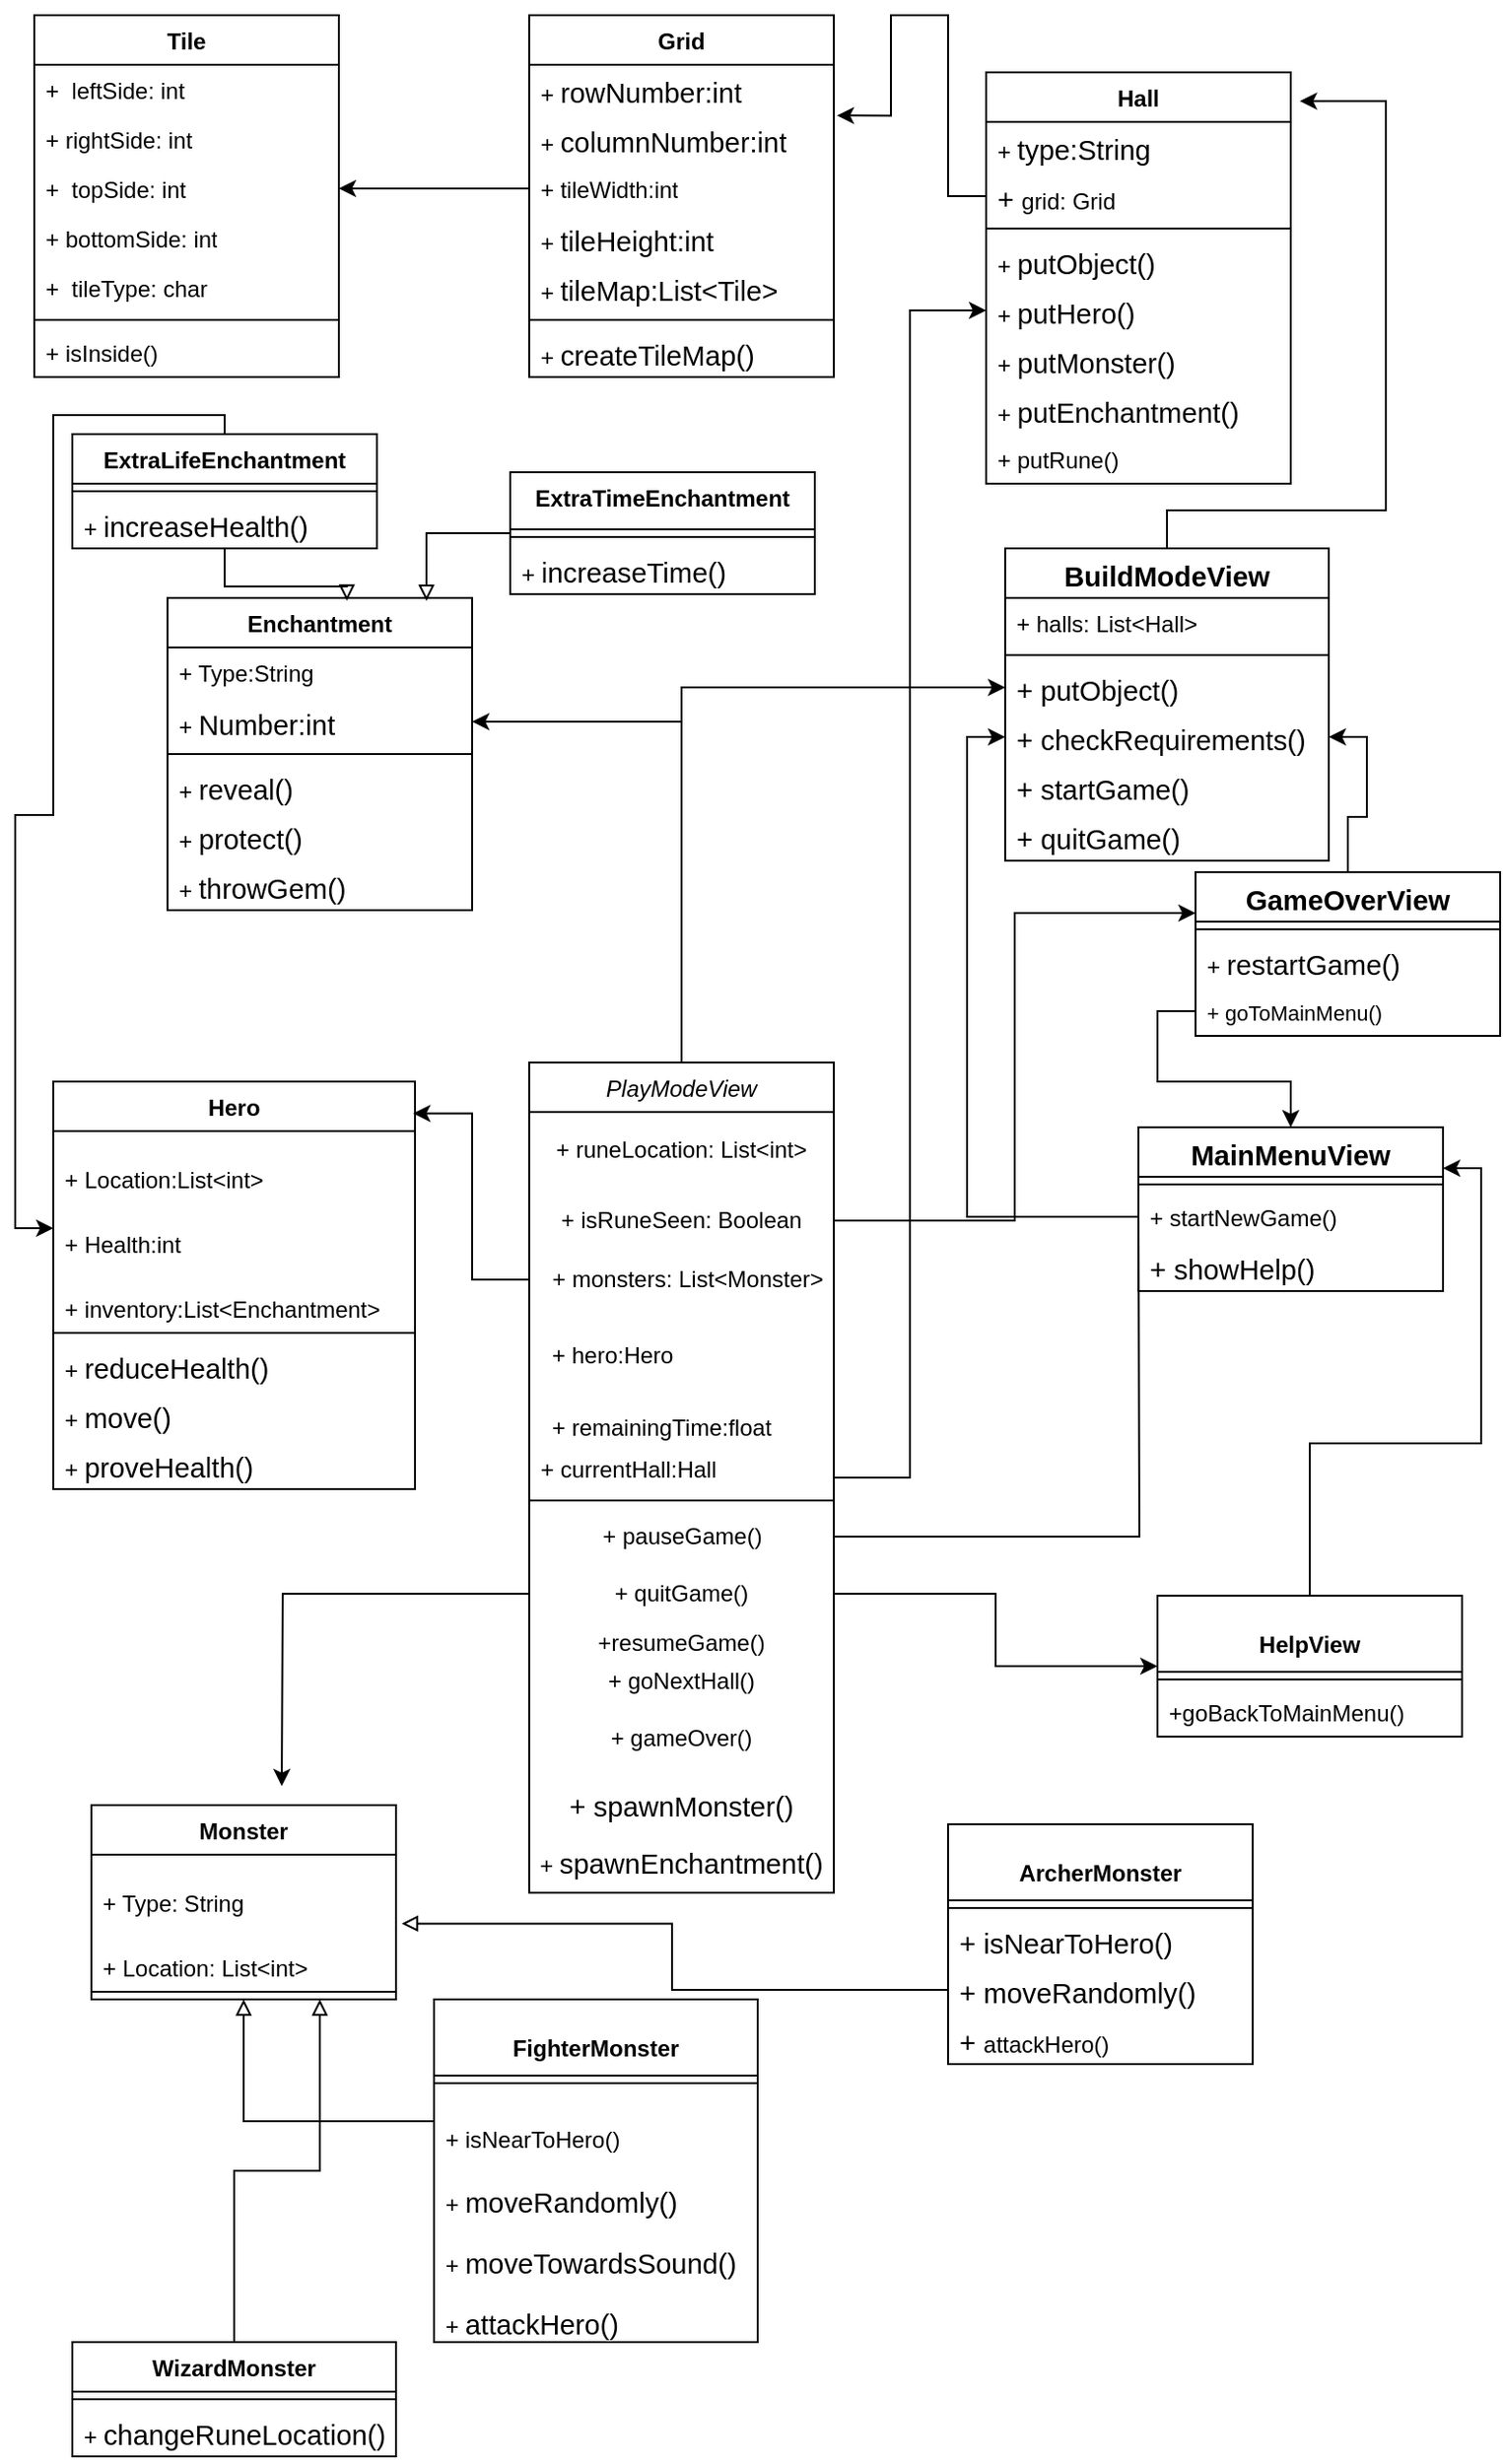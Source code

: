 <mxfile version="25.0.2">
  <diagram id="C5RBs43oDa-KdzZeNtuy" name="Page-1">
    <mxGraphModel dx="1381" dy="808" grid="1" gridSize="10" guides="1" tooltips="1" connect="1" arrows="1" fold="1" page="1" pageScale="1" pageWidth="827" pageHeight="1169" math="0" shadow="0">
      <root>
        <mxCell id="WIyWlLk6GJQsqaUBKTNV-0" />
        <mxCell id="WIyWlLk6GJQsqaUBKTNV-1" parent="WIyWlLk6GJQsqaUBKTNV-0" />
        <mxCell id="mCBqtQEkgRtFE0SuA-Xk-58" style="edgeStyle=orthogonalEdgeStyle;rounded=0;orthogonalLoop=1;jettySize=auto;html=1;entryX=0;entryY=0.5;entryDx=0;entryDy=0;" edge="1" parent="WIyWlLk6GJQsqaUBKTNV-1" source="zkfFHV4jXpPFQw0GAbJ--0" target="mCBqtQEkgRtFE0SuA-Xk-54">
          <mxGeometry relative="1" as="geometry" />
        </mxCell>
        <mxCell id="mCBqtQEkgRtFE0SuA-Xk-113" style="edgeStyle=orthogonalEdgeStyle;rounded=0;orthogonalLoop=1;jettySize=auto;html=1;entryX=1;entryY=0.5;entryDx=0;entryDy=0;" edge="1" parent="WIyWlLk6GJQsqaUBKTNV-1" source="zkfFHV4jXpPFQw0GAbJ--0" target="mCBqtQEkgRtFE0SuA-Xk-110">
          <mxGeometry relative="1" as="geometry" />
        </mxCell>
        <mxCell id="mCBqtQEkgRtFE0SuA-Xk-140" style="edgeStyle=orthogonalEdgeStyle;rounded=0;orthogonalLoop=1;jettySize=auto;html=1;entryX=0;entryY=0.5;entryDx=0;entryDy=0;" edge="1" parent="WIyWlLk6GJQsqaUBKTNV-1" source="zkfFHV4jXpPFQw0GAbJ--0" target="mCBqtQEkgRtFE0SuA-Xk-133">
          <mxGeometry relative="1" as="geometry">
            <Array as="points">
              <mxPoint x="490" y="778" />
              <mxPoint x="490" y="165" />
            </Array>
          </mxGeometry>
        </mxCell>
        <mxCell id="zkfFHV4jXpPFQw0GAbJ--0" value="PlayModeView" style="swimlane;fontStyle=2;align=center;verticalAlign=top;childLayout=stackLayout;horizontal=1;startSize=26;horizontalStack=0;resizeParent=1;resizeLast=0;collapsible=1;marginBottom=0;rounded=0;shadow=0;strokeWidth=1;" parent="WIyWlLk6GJQsqaUBKTNV-1" vertex="1">
          <mxGeometry x="290" y="560" width="160" height="436" as="geometry">
            <mxRectangle x="230" y="140" width="160" height="26" as="alternateBounds" />
          </mxGeometry>
        </mxCell>
        <mxCell id="mCBqtQEkgRtFE0SuA-Xk-7" value="&lt;p class=&quot;MsoNormal&quot;&gt;&lt;span lang=&quot;EN-US&quot;&gt;+ runeLocation: List&amp;lt;int&amp;gt;&lt;/span&gt;&lt;/p&gt;" style="text;html=1;align=center;verticalAlign=middle;whiteSpace=wrap;rounded=0;" vertex="1" parent="zkfFHV4jXpPFQw0GAbJ--0">
          <mxGeometry y="26" width="160" height="40" as="geometry" />
        </mxCell>
        <mxCell id="mCBqtQEkgRtFE0SuA-Xk-27" value="&lt;p class=&quot;MsoNormal&quot;&gt;&lt;span lang=&quot;EN-US&quot;&gt;+ isRuneSeen: Boolean&lt;/span&gt;&lt;/p&gt;" style="text;html=1;align=center;verticalAlign=middle;whiteSpace=wrap;rounded=0;" vertex="1" parent="zkfFHV4jXpPFQw0GAbJ--0">
          <mxGeometry y="66" width="160" height="34" as="geometry" />
        </mxCell>
        <mxCell id="mCBqtQEkgRtFE0SuA-Xk-28" value="&lt;p class=&quot;MsoNormal&quot;&gt;&lt;span lang=&quot;EN-US&quot;&gt;&amp;nbsp; + monsters: List&amp;lt;Monster&amp;gt;&lt;/span&gt;&lt;/p&gt;" style="text;html=1;align=center;verticalAlign=middle;whiteSpace=wrap;rounded=0;" vertex="1" parent="zkfFHV4jXpPFQw0GAbJ--0">
          <mxGeometry y="100" width="160" height="28" as="geometry" />
        </mxCell>
        <mxCell id="mCBqtQEkgRtFE0SuA-Xk-29" value="&lt;p class=&quot;MsoNormal&quot;&gt;&lt;span lang=&quot;EN-US&quot;&gt;&amp;nbsp; &amp;nbsp;+ hero:Hero&lt;/span&gt;&lt;/p&gt;" style="text;whiteSpace=wrap;html=1;" vertex="1" parent="zkfFHV4jXpPFQw0GAbJ--0">
          <mxGeometry y="128" width="160" height="38" as="geometry" />
        </mxCell>
        <mxCell id="mCBqtQEkgRtFE0SuA-Xk-30" value="&lt;p class=&quot;MsoNormal&quot;&gt;&lt;span lang=&quot;EN-US&quot;&gt;&amp;nbsp; &amp;nbsp;+ remainingTime:float&lt;/span&gt;&lt;/p&gt;" style="text;whiteSpace=wrap;html=1;" vertex="1" parent="zkfFHV4jXpPFQw0GAbJ--0">
          <mxGeometry y="166" width="160" height="34" as="geometry" />
        </mxCell>
        <mxCell id="mCBqtQEkgRtFE0SuA-Xk-138" value="+ currentHall:Hall" style="text;strokeColor=none;fillColor=none;align=left;verticalAlign=top;spacingLeft=4;spacingRight=4;overflow=hidden;rotatable=0;points=[[0,0.5],[1,0.5]];portConstraint=eastwest;whiteSpace=wrap;html=1;" vertex="1" parent="zkfFHV4jXpPFQw0GAbJ--0">
          <mxGeometry y="200" width="160" height="26" as="geometry" />
        </mxCell>
        <mxCell id="zkfFHV4jXpPFQw0GAbJ--4" value="" style="line;html=1;strokeWidth=1;align=left;verticalAlign=middle;spacingTop=-1;spacingLeft=3;spacingRight=3;rotatable=0;labelPosition=right;points=[];portConstraint=eastwest;" parent="zkfFHV4jXpPFQw0GAbJ--0" vertex="1">
          <mxGeometry y="226" width="160" height="8" as="geometry" />
        </mxCell>
        <mxCell id="mCBqtQEkgRtFE0SuA-Xk-11" style="edgeStyle=orthogonalEdgeStyle;rounded=0;orthogonalLoop=1;jettySize=auto;html=1;endArrow=none;endFill=0;" edge="1" parent="zkfFHV4jXpPFQw0GAbJ--0" source="mCBqtQEkgRtFE0SuA-Xk-3">
          <mxGeometry relative="1" as="geometry">
            <mxPoint x="320" y="79" as="targetPoint" />
          </mxGeometry>
        </mxCell>
        <mxCell id="mCBqtQEkgRtFE0SuA-Xk-3" value="+ pauseGame()" style="text;html=1;align=center;verticalAlign=middle;resizable=0;points=[];autosize=1;strokeColor=none;fillColor=none;" vertex="1" parent="zkfFHV4jXpPFQw0GAbJ--0">
          <mxGeometry y="234" width="160" height="30" as="geometry" />
        </mxCell>
        <mxCell id="mCBqtQEkgRtFE0SuA-Xk-92" style="edgeStyle=orthogonalEdgeStyle;rounded=0;orthogonalLoop=1;jettySize=auto;html=1;" edge="1" parent="zkfFHV4jXpPFQw0GAbJ--0" source="mCBqtQEkgRtFE0SuA-Xk-10">
          <mxGeometry relative="1" as="geometry">
            <mxPoint x="-130" y="380" as="targetPoint" />
          </mxGeometry>
        </mxCell>
        <mxCell id="mCBqtQEkgRtFE0SuA-Xk-10" value="+&amp;nbsp;&lt;span style=&quot;background-color: initial;&quot;&gt;quitGame()&lt;/span&gt;" style="text;html=1;align=center;verticalAlign=middle;whiteSpace=wrap;rounded=0;" vertex="1" parent="zkfFHV4jXpPFQw0GAbJ--0">
          <mxGeometry y="264" width="160" height="30" as="geometry" />
        </mxCell>
        <mxCell id="mCBqtQEkgRtFE0SuA-Xk-31" value="&lt;font&gt;+&lt;span style=&quot;font-family: Aptos, sans-serif;&quot; lang=&quot;EN-US&quot;&gt;resumeGame()&lt;/span&gt;&lt;/font&gt;" style="text;html=1;align=center;verticalAlign=middle;whiteSpace=wrap;rounded=0;" vertex="1" parent="zkfFHV4jXpPFQw0GAbJ--0">
          <mxGeometry y="294" width="160" height="22" as="geometry" />
        </mxCell>
        <mxCell id="mCBqtQEkgRtFE0SuA-Xk-32" value="+&amp;nbsp;&lt;span style=&quot;background-color: initial;&quot;&gt;goNextHall()&lt;/span&gt;&lt;p class=&quot;MsoNormal&quot;&gt;&lt;span lang=&quot;EN-US&quot;&gt;&lt;/span&gt;&lt;/p&gt;" style="text;html=1;align=center;verticalAlign=middle;whiteSpace=wrap;rounded=0;" vertex="1" parent="zkfFHV4jXpPFQw0GAbJ--0">
          <mxGeometry y="316" width="160" height="30" as="geometry" />
        </mxCell>
        <mxCell id="mCBqtQEkgRtFE0SuA-Xk-33" value="+&amp;nbsp;&lt;span style=&quot;background-color: initial;&quot;&gt;gameOver()&lt;/span&gt;&lt;p class=&quot;MsoNormal&quot;&gt;&lt;span lang=&quot;EN-US&quot;&gt;&lt;/span&gt;&lt;/p&gt;" style="text;html=1;align=center;verticalAlign=middle;whiteSpace=wrap;rounded=0;" vertex="1" parent="zkfFHV4jXpPFQw0GAbJ--0">
          <mxGeometry y="346" width="160" height="30" as="geometry" />
        </mxCell>
        <mxCell id="mCBqtQEkgRtFE0SuA-Xk-34" value="&lt;span style=&quot;font-size:11.0pt;line-height:&lt;br/&gt;107%;font-family:&amp;quot;Aptos&amp;quot;,sans-serif;mso-ascii-theme-font:minor-latin;&lt;br/&gt;mso-fareast-font-family:Aptos;mso-fareast-theme-font:minor-latin;mso-hansi-theme-font:&lt;br/&gt;minor-latin;mso-bidi-font-family:&amp;quot;Times New Roman&amp;quot;;mso-bidi-theme-font:minor-bidi;&lt;br/&gt;mso-ansi-language:EN-US;mso-fareast-language:EN-US;mso-bidi-language:AR-SA&quot; lang=&quot;EN-US&quot;&gt;+ spawnMonster()&lt;/span&gt;" style="text;html=1;align=center;verticalAlign=middle;whiteSpace=wrap;rounded=0;" vertex="1" parent="zkfFHV4jXpPFQw0GAbJ--0">
          <mxGeometry y="376" width="160" height="30" as="geometry" />
        </mxCell>
        <mxCell id="mCBqtQEkgRtFE0SuA-Xk-35" value="+&amp;nbsp;&lt;span style=&quot;font-size:11.0pt;line-height:&lt;br/&gt;107%;font-family:&amp;quot;Aptos&amp;quot;,sans-serif;mso-ascii-theme-font:minor-latin;&lt;br/&gt;mso-fareast-font-family:Aptos;mso-fareast-theme-font:minor-latin;mso-hansi-theme-font:&lt;br/&gt;minor-latin;mso-bidi-font-family:&amp;quot;Times New Roman&amp;quot;;mso-bidi-theme-font:minor-bidi;&lt;br/&gt;mso-ansi-language:EN-US;mso-fareast-language:EN-US;mso-bidi-language:AR-SA&quot; lang=&quot;EN-US&quot;&gt;spawnEnchantment()&lt;/span&gt;" style="text;html=1;align=center;verticalAlign=middle;whiteSpace=wrap;rounded=0;" vertex="1" parent="zkfFHV4jXpPFQw0GAbJ--0">
          <mxGeometry y="406" width="160" height="30" as="geometry" />
        </mxCell>
        <mxCell id="mCBqtQEkgRtFE0SuA-Xk-23" value="&lt;span style=&quot;font-size:11.0pt;line-height:&lt;br/&gt;107%;font-family:&amp;quot;Aptos&amp;quot;,sans-serif;mso-ascii-theme-font:minor-latin;&lt;br/&gt;mso-fareast-font-family:Aptos;mso-fareast-theme-font:minor-latin;mso-hansi-theme-font:&lt;br/&gt;minor-latin;mso-bidi-font-family:&amp;quot;Times New Roman&amp;quot;;mso-bidi-theme-font:minor-bidi;&lt;br/&gt;mso-ansi-language:EN-US;mso-fareast-language:EN-US;mso-bidi-language:AR-SA&quot; lang=&quot;EN-US&quot;&gt;MainMenuView&lt;/span&gt;" style="swimlane;fontStyle=1;align=center;verticalAlign=top;childLayout=stackLayout;horizontal=1;startSize=26;horizontalStack=0;resizeParent=1;resizeParentMax=0;resizeLast=0;collapsible=1;marginBottom=0;whiteSpace=wrap;html=1;" vertex="1" parent="WIyWlLk6GJQsqaUBKTNV-1">
          <mxGeometry x="610" y="594" width="160" height="86" as="geometry" />
        </mxCell>
        <mxCell id="mCBqtQEkgRtFE0SuA-Xk-25" value="" style="line;strokeWidth=1;fillColor=none;align=left;verticalAlign=middle;spacingTop=-1;spacingLeft=3;spacingRight=3;rotatable=0;labelPosition=right;points=[];portConstraint=eastwest;strokeColor=inherit;" vertex="1" parent="mCBqtQEkgRtFE0SuA-Xk-23">
          <mxGeometry y="26" width="160" height="8" as="geometry" />
        </mxCell>
        <mxCell id="mCBqtQEkgRtFE0SuA-Xk-26" value="+&amp;nbsp;&lt;span style=&quot;color: rgba(0, 0, 0, 0); font-family: monospace; font-size: 0px; text-wrap: nowrap;&quot;&gt;%3CmxGraphModel%3E%3Croot%3E%3CmxCell%20id%3D%220%22%2F%3E%3CmxCell%20id%3D%221%22%20parent%3D%220%22%2F%3E%3CmxCell%20id%3D%222%22%20value%3D%22%2B%20method(type)%3A%20type%22%20style%3D%22text%3BstrokeColor%3Dnone%3BfillColor%3Dnone%3Balign%3Dleft%3BverticalAlign%3Dtop%3BspacingLeft%3D4%3BspacingRight%3D4%3Boverflow%3Dhidden%3Brotatable%3D0%3Bpoints%3D%5B%5B0%2C0.5%5D%2C%5B1%2C0.5%5D%5D%3BportConstraint%3Deastwest%3BwhiteSpace%3Dwrap%3Bhtml%3D1%3B%22%20vertex%3D%221%22%20parent%3D%221%22%3E%3CmxGeometry%20x%3D%22610%22%20y%3D%22628%22%20width%3D%22160%22%20height%3D%2226%22%20as%3D%22geometry%22%2F%3E%3C%2FmxCell%3E%3C%2Froot%3E%3C%2FmxGraphModel%3E&lt;/span&gt;&lt;span style=&quot;background-color: initial;&quot;&gt;startNewGame()&lt;/span&gt;&lt;p class=&quot;MsoNormal&quot;&gt;&lt;span lang=&quot;EN-US&quot;&gt;&lt;/span&gt;&lt;/p&gt;" style="text;strokeColor=none;fillColor=none;align=left;verticalAlign=top;spacingLeft=4;spacingRight=4;overflow=hidden;rotatable=0;points=[[0,0.5],[1,0.5]];portConstraint=eastwest;whiteSpace=wrap;html=1;" vertex="1" parent="mCBqtQEkgRtFE0SuA-Xk-23">
          <mxGeometry y="34" width="160" height="26" as="geometry" />
        </mxCell>
        <mxCell id="mCBqtQEkgRtFE0SuA-Xk-37" value="&lt;span style=&quot;font-size:11.0pt;line-height:&lt;br/&gt;107%;font-family:&amp;quot;Aptos&amp;quot;,sans-serif;mso-ascii-theme-font:minor-latin;&lt;br/&gt;mso-fareast-font-family:Aptos;mso-fareast-theme-font:minor-latin;mso-hansi-theme-font:&lt;br/&gt;minor-latin;mso-bidi-font-family:&amp;quot;Times New Roman&amp;quot;;mso-bidi-theme-font:minor-bidi;&lt;br/&gt;mso-ansi-language:EN-US;mso-fareast-language:EN-US;mso-bidi-language:AR-SA&quot; lang=&quot;EN-US&quot;&gt;+ showHelp()&lt;/span&gt;" style="text;strokeColor=none;fillColor=none;align=left;verticalAlign=top;spacingLeft=4;spacingRight=4;overflow=hidden;rotatable=0;points=[[0,0.5],[1,0.5]];portConstraint=eastwest;whiteSpace=wrap;html=1;" vertex="1" parent="mCBqtQEkgRtFE0SuA-Xk-23">
          <mxGeometry y="60" width="160" height="26" as="geometry" />
        </mxCell>
        <mxCell id="mCBqtQEkgRtFE0SuA-Xk-43" style="edgeStyle=orthogonalEdgeStyle;rounded=0;orthogonalLoop=1;jettySize=auto;html=1;entryX=1;entryY=0.25;entryDx=0;entryDy=0;" edge="1" parent="WIyWlLk6GJQsqaUBKTNV-1" source="mCBqtQEkgRtFE0SuA-Xk-38" target="mCBqtQEkgRtFE0SuA-Xk-23">
          <mxGeometry relative="1" as="geometry" />
        </mxCell>
        <mxCell id="mCBqtQEkgRtFE0SuA-Xk-38" value="&lt;p class=&quot;MsoNormal&quot;&gt;&lt;span lang=&quot;EN-US&quot;&gt;HelpView&lt;/span&gt;&lt;/p&gt;" style="swimlane;fontStyle=1;align=center;verticalAlign=top;childLayout=stackLayout;horizontal=1;startSize=40;horizontalStack=0;resizeParent=1;resizeParentMax=0;resizeLast=0;collapsible=1;marginBottom=0;whiteSpace=wrap;html=1;" vertex="1" parent="WIyWlLk6GJQsqaUBKTNV-1">
          <mxGeometry x="620" y="840" width="160" height="74" as="geometry" />
        </mxCell>
        <mxCell id="mCBqtQEkgRtFE0SuA-Xk-40" value="" style="line;strokeWidth=1;fillColor=none;align=left;verticalAlign=middle;spacingTop=-1;spacingLeft=3;spacingRight=3;rotatable=0;labelPosition=right;points=[];portConstraint=eastwest;strokeColor=inherit;" vertex="1" parent="mCBqtQEkgRtFE0SuA-Xk-38">
          <mxGeometry y="40" width="160" height="8" as="geometry" />
        </mxCell>
        <mxCell id="mCBqtQEkgRtFE0SuA-Xk-41" value="+&lt;span style=&quot;background-color: initial;&quot;&gt;goBackToMainMenu()&lt;/span&gt;&lt;p class=&quot;MsoNormal&quot;&gt;&lt;span lang=&quot;EN-US&quot;&gt;&lt;/span&gt;&lt;/p&gt;" style="text;strokeColor=none;fillColor=none;align=left;verticalAlign=top;spacingLeft=4;spacingRight=4;overflow=hidden;rotatable=0;points=[[0,0.5],[1,0.5]];portConstraint=eastwest;whiteSpace=wrap;html=1;" vertex="1" parent="mCBqtQEkgRtFE0SuA-Xk-38">
          <mxGeometry y="48" width="160" height="26" as="geometry" />
        </mxCell>
        <mxCell id="mCBqtQEkgRtFE0SuA-Xk-42" style="edgeStyle=orthogonalEdgeStyle;rounded=0;orthogonalLoop=1;jettySize=auto;html=1;entryX=0;entryY=0.5;entryDx=0;entryDy=0;" edge="1" parent="WIyWlLk6GJQsqaUBKTNV-1" source="mCBqtQEkgRtFE0SuA-Xk-10" target="mCBqtQEkgRtFE0SuA-Xk-38">
          <mxGeometry relative="1" as="geometry" />
        </mxCell>
        <mxCell id="mCBqtQEkgRtFE0SuA-Xk-60" style="edgeStyle=orthogonalEdgeStyle;rounded=0;orthogonalLoop=1;jettySize=auto;html=1;entryX=1;entryY=0.5;entryDx=0;entryDy=0;" edge="1" parent="WIyWlLk6GJQsqaUBKTNV-1" source="mCBqtQEkgRtFE0SuA-Xk-44" target="mCBqtQEkgRtFE0SuA-Xk-56">
          <mxGeometry relative="1" as="geometry" />
        </mxCell>
        <mxCell id="mCBqtQEkgRtFE0SuA-Xk-44" value="&lt;span style=&quot;font-size:11.0pt;line-height:&lt;br/&gt;107%;font-family:&amp;quot;Aptos&amp;quot;,sans-serif;mso-ascii-theme-font:minor-latin;&lt;br/&gt;mso-fareast-font-family:Aptos;mso-fareast-theme-font:minor-latin;mso-hansi-theme-font:&lt;br/&gt;minor-latin;mso-bidi-font-family:&amp;quot;Times New Roman&amp;quot;;mso-bidi-theme-font:minor-bidi;&lt;br/&gt;mso-ansi-language:EN-US;mso-fareast-language:EN-US;mso-bidi-language:AR-SA&quot; lang=&quot;EN-US&quot;&gt;GameOverView&lt;/span&gt;" style="swimlane;fontStyle=1;align=center;verticalAlign=top;childLayout=stackLayout;horizontal=1;startSize=26;horizontalStack=0;resizeParent=1;resizeParentMax=0;resizeLast=0;collapsible=1;marginBottom=0;whiteSpace=wrap;html=1;" vertex="1" parent="WIyWlLk6GJQsqaUBKTNV-1">
          <mxGeometry x="640" y="460" width="160" height="86" as="geometry" />
        </mxCell>
        <mxCell id="mCBqtQEkgRtFE0SuA-Xk-46" value="" style="line;strokeWidth=1;fillColor=none;align=left;verticalAlign=middle;spacingTop=-1;spacingLeft=3;spacingRight=3;rotatable=0;labelPosition=right;points=[];portConstraint=eastwest;strokeColor=inherit;" vertex="1" parent="mCBqtQEkgRtFE0SuA-Xk-44">
          <mxGeometry y="26" width="160" height="8" as="geometry" />
        </mxCell>
        <mxCell id="mCBqtQEkgRtFE0SuA-Xk-47" value="+&amp;nbsp;&lt;span style=&quot;font-size:11.0pt;line-height:&lt;br/&gt;107%;font-family:&amp;quot;Aptos&amp;quot;,sans-serif;mso-ascii-theme-font:minor-latin;&lt;br/&gt;mso-fareast-font-family:Aptos;mso-fareast-theme-font:minor-latin;mso-hansi-theme-font:&lt;br/&gt;minor-latin;mso-bidi-font-family:&amp;quot;Times New Roman&amp;quot;;mso-bidi-theme-font:minor-bidi;&lt;br/&gt;mso-ansi-language:EN-US;mso-fareast-language:EN-US;mso-bidi-language:AR-SA&quot; lang=&quot;EN-US&quot;&gt;restartGame()&lt;/span&gt;" style="text;strokeColor=none;fillColor=none;align=left;verticalAlign=top;spacingLeft=4;spacingRight=4;overflow=hidden;rotatable=0;points=[[0,0.5],[1,0.5]];portConstraint=eastwest;whiteSpace=wrap;html=1;" vertex="1" parent="mCBqtQEkgRtFE0SuA-Xk-44">
          <mxGeometry y="34" width="160" height="26" as="geometry" />
        </mxCell>
        <mxCell id="mCBqtQEkgRtFE0SuA-Xk-49" value="&lt;span style=&quot;font-family: Aptos, sans-serif;&quot; lang=&quot;EN-US&quot;&gt;&lt;font style=&quot;font-size: 11px;&quot;&gt;+ goToMainMenu()&lt;/font&gt;&lt;/span&gt;" style="text;strokeColor=none;fillColor=none;align=left;verticalAlign=top;spacingLeft=4;spacingRight=4;overflow=hidden;rotatable=0;points=[[0,0.5],[1,0.5]];portConstraint=eastwest;whiteSpace=wrap;html=1;" vertex="1" parent="mCBqtQEkgRtFE0SuA-Xk-44">
          <mxGeometry y="60" width="160" height="26" as="geometry" />
        </mxCell>
        <mxCell id="mCBqtQEkgRtFE0SuA-Xk-48" style="edgeStyle=orthogonalEdgeStyle;rounded=0;orthogonalLoop=1;jettySize=auto;html=1;entryX=0;entryY=0.25;entryDx=0;entryDy=0;" edge="1" parent="WIyWlLk6GJQsqaUBKTNV-1" source="mCBqtQEkgRtFE0SuA-Xk-27" target="mCBqtQEkgRtFE0SuA-Xk-44">
          <mxGeometry relative="1" as="geometry" />
        </mxCell>
        <mxCell id="mCBqtQEkgRtFE0SuA-Xk-50" style="edgeStyle=orthogonalEdgeStyle;rounded=0;orthogonalLoop=1;jettySize=auto;html=1;" edge="1" parent="WIyWlLk6GJQsqaUBKTNV-1" source="mCBqtQEkgRtFE0SuA-Xk-49" target="mCBqtQEkgRtFE0SuA-Xk-23">
          <mxGeometry relative="1" as="geometry" />
        </mxCell>
        <mxCell id="mCBqtQEkgRtFE0SuA-Xk-51" value="&lt;span style=&quot;font-size:11.0pt;line-height:&lt;br/&gt;107%;font-family:&amp;quot;Aptos&amp;quot;,sans-serif;mso-ascii-theme-font:minor-latin;&lt;br/&gt;mso-fareast-font-family:Aptos;mso-fareast-theme-font:minor-latin;mso-hansi-theme-font:&lt;br/&gt;minor-latin;mso-bidi-font-family:&amp;quot;Times New Roman&amp;quot;;mso-bidi-theme-font:minor-bidi;&lt;br/&gt;mso-ansi-language:EN-US;mso-fareast-language:EN-US;mso-bidi-language:AR-SA&quot; lang=&quot;EN-US&quot;&gt;BuildModeView&lt;/span&gt;" style="swimlane;fontStyle=1;align=center;verticalAlign=top;childLayout=stackLayout;horizontal=1;startSize=26;horizontalStack=0;resizeParent=1;resizeParentMax=0;resizeLast=0;collapsible=1;marginBottom=0;whiteSpace=wrap;html=1;" vertex="1" parent="WIyWlLk6GJQsqaUBKTNV-1">
          <mxGeometry x="540" y="290" width="170" height="164" as="geometry" />
        </mxCell>
        <mxCell id="mCBqtQEkgRtFE0SuA-Xk-137" value="+ halls: List&amp;lt;Hall&amp;gt;" style="text;strokeColor=none;fillColor=none;align=left;verticalAlign=top;spacingLeft=4;spacingRight=4;overflow=hidden;rotatable=0;points=[[0,0.5],[1,0.5]];portConstraint=eastwest;whiteSpace=wrap;html=1;" vertex="1" parent="mCBqtQEkgRtFE0SuA-Xk-51">
          <mxGeometry y="26" width="170" height="26" as="geometry" />
        </mxCell>
        <mxCell id="mCBqtQEkgRtFE0SuA-Xk-53" value="" style="line;strokeWidth=1;fillColor=none;align=left;verticalAlign=middle;spacingTop=-1;spacingLeft=3;spacingRight=3;rotatable=0;labelPosition=right;points=[];portConstraint=eastwest;strokeColor=inherit;" vertex="1" parent="mCBqtQEkgRtFE0SuA-Xk-51">
          <mxGeometry y="52" width="170" height="8" as="geometry" />
        </mxCell>
        <mxCell id="mCBqtQEkgRtFE0SuA-Xk-54" value="&lt;span style=&quot;font-size:11.0pt;line-height:&lt;br/&gt;107%;font-family:&amp;quot;Aptos&amp;quot;,sans-serif;mso-ascii-theme-font:minor-latin;&lt;br/&gt;mso-fareast-font-family:Aptos;mso-fareast-theme-font:minor-latin;mso-hansi-theme-font:&lt;br/&gt;minor-latin;mso-bidi-font-family:&amp;quot;Times New Roman&amp;quot;;mso-bidi-theme-font:minor-bidi;&lt;br/&gt;mso-ansi-language:EN-US;mso-fareast-language:EN-US;mso-bidi-language:AR-SA&quot; lang=&quot;EN-US&quot;&gt;+ putObject()&lt;/span&gt;" style="text;strokeColor=none;fillColor=none;align=left;verticalAlign=top;spacingLeft=4;spacingRight=4;overflow=hidden;rotatable=0;points=[[0,0.5],[1,0.5]];portConstraint=eastwest;whiteSpace=wrap;html=1;" vertex="1" parent="mCBqtQEkgRtFE0SuA-Xk-51">
          <mxGeometry y="60" width="170" height="26" as="geometry" />
        </mxCell>
        <mxCell id="mCBqtQEkgRtFE0SuA-Xk-56" value="&lt;span style=&quot;font-size:11.0pt;line-height:&lt;br/&gt;107%;font-family:&amp;quot;Aptos&amp;quot;,sans-serif;mso-ascii-theme-font:minor-latin;&lt;br/&gt;mso-fareast-font-family:Aptos;mso-fareast-theme-font:minor-latin;mso-hansi-theme-font:&lt;br/&gt;minor-latin;mso-bidi-font-family:&amp;quot;Times New Roman&amp;quot;;mso-bidi-theme-font:minor-bidi;&lt;br/&gt;mso-ansi-language:EN-US;mso-fareast-language:EN-US;mso-bidi-language:AR-SA&quot; lang=&quot;EN-US&quot;&gt;+ checkRequirements()&lt;/span&gt;" style="text;strokeColor=none;fillColor=none;align=left;verticalAlign=top;spacingLeft=4;spacingRight=4;overflow=hidden;rotatable=0;points=[[0,0.5],[1,0.5]];portConstraint=eastwest;whiteSpace=wrap;html=1;" vertex="1" parent="mCBqtQEkgRtFE0SuA-Xk-51">
          <mxGeometry y="86" width="170" height="26" as="geometry" />
        </mxCell>
        <mxCell id="mCBqtQEkgRtFE0SuA-Xk-55" value="&lt;font face=&quot;Aptos, sans-serif&quot;&gt;&lt;span style=&quot;font-size: 14.667px;&quot;&gt;+&amp;nbsp;&lt;/span&gt;&lt;/font&gt;&lt;span style=&quot;font-size:11.0pt;line-height:&lt;br/&gt;107%;font-family:&amp;quot;Aptos&amp;quot;,sans-serif;mso-ascii-theme-font:minor-latin;&lt;br/&gt;mso-fareast-font-family:Aptos;mso-fareast-theme-font:minor-latin;mso-hansi-theme-font:&lt;br/&gt;minor-latin;mso-bidi-font-family:&amp;quot;Times New Roman&amp;quot;;mso-bidi-theme-font:minor-bidi;&lt;br/&gt;mso-ansi-language:EN-US;mso-fareast-language:EN-US;mso-bidi-language:AR-SA&quot; lang=&quot;EN-US&quot;&gt;startGame()&lt;/span&gt;" style="text;strokeColor=none;fillColor=none;align=left;verticalAlign=top;spacingLeft=4;spacingRight=4;overflow=hidden;rotatable=0;points=[[0,0.5],[1,0.5]];portConstraint=eastwest;whiteSpace=wrap;html=1;" vertex="1" parent="mCBqtQEkgRtFE0SuA-Xk-51">
          <mxGeometry y="112" width="170" height="26" as="geometry" />
        </mxCell>
        <mxCell id="mCBqtQEkgRtFE0SuA-Xk-57" value="&lt;font face=&quot;Aptos, sans-serif&quot;&gt;&lt;span style=&quot;font-size: 14.667px;&quot;&gt;+&amp;nbsp;&lt;/span&gt;&lt;/font&gt;&lt;span style=&quot;font-size:11.0pt;line-height:&lt;br/&gt;107%;font-family:&amp;quot;Aptos&amp;quot;,sans-serif;mso-ascii-theme-font:minor-latin;&lt;br/&gt;mso-fareast-font-family:Aptos;mso-fareast-theme-font:minor-latin;mso-hansi-theme-font:&lt;br/&gt;minor-latin;mso-bidi-font-family:&amp;quot;Times New Roman&amp;quot;;mso-bidi-theme-font:minor-bidi;&lt;br/&gt;mso-ansi-language:EN-US;mso-fareast-language:EN-US;mso-bidi-language:AR-SA&quot; lang=&quot;EN-US&quot;&gt;quitGame()&lt;/span&gt;" style="text;strokeColor=none;fillColor=none;align=left;verticalAlign=top;spacingLeft=4;spacingRight=4;overflow=hidden;rotatable=0;points=[[0,0.5],[1,0.5]];portConstraint=eastwest;whiteSpace=wrap;html=1;" vertex="1" parent="mCBqtQEkgRtFE0SuA-Xk-51">
          <mxGeometry y="138" width="170" height="26" as="geometry" />
        </mxCell>
        <mxCell id="mCBqtQEkgRtFE0SuA-Xk-59" style="edgeStyle=orthogonalEdgeStyle;rounded=0;orthogonalLoop=1;jettySize=auto;html=1;exitX=0;exitY=0.5;exitDx=0;exitDy=0;entryX=0;entryY=0.5;entryDx=0;entryDy=0;" edge="1" parent="WIyWlLk6GJQsqaUBKTNV-1" source="mCBqtQEkgRtFE0SuA-Xk-26" target="mCBqtQEkgRtFE0SuA-Xk-56">
          <mxGeometry relative="1" as="geometry" />
        </mxCell>
        <mxCell id="mCBqtQEkgRtFE0SuA-Xk-61" value="Monster" style="swimlane;fontStyle=1;align=center;verticalAlign=top;childLayout=stackLayout;horizontal=1;startSize=26;horizontalStack=0;resizeParent=1;resizeParentMax=0;resizeLast=0;collapsible=1;marginBottom=0;whiteSpace=wrap;html=1;" vertex="1" parent="WIyWlLk6GJQsqaUBKTNV-1">
          <mxGeometry x="60" y="950" width="160" height="102" as="geometry" />
        </mxCell>
        <mxCell id="mCBqtQEkgRtFE0SuA-Xk-62" value="&lt;p class=&quot;MsoNormal&quot;&gt;&lt;span lang=&quot;EN-US&quot;&gt;+ Type: String&lt;/span&gt;&lt;/p&gt;" style="text;strokeColor=none;fillColor=none;align=left;verticalAlign=top;spacingLeft=4;spacingRight=4;overflow=hidden;rotatable=0;points=[[0,0.5],[1,0.5]];portConstraint=eastwest;whiteSpace=wrap;html=1;" vertex="1" parent="mCBqtQEkgRtFE0SuA-Xk-61">
          <mxGeometry y="26" width="160" height="34" as="geometry" />
        </mxCell>
        <mxCell id="mCBqtQEkgRtFE0SuA-Xk-66" value="&lt;p class=&quot;MsoNormal&quot;&gt;&lt;span lang=&quot;EN-US&quot;&gt;+ Location: List&amp;lt;int&amp;gt;&lt;/span&gt;&lt;/p&gt;" style="text;strokeColor=none;fillColor=none;align=left;verticalAlign=top;spacingLeft=4;spacingRight=4;overflow=hidden;rotatable=0;points=[[0,0.5],[1,0.5]];portConstraint=eastwest;whiteSpace=wrap;html=1;" vertex="1" parent="mCBqtQEkgRtFE0SuA-Xk-61">
          <mxGeometry y="60" width="160" height="34" as="geometry" />
        </mxCell>
        <mxCell id="mCBqtQEkgRtFE0SuA-Xk-63" value="" style="line;strokeWidth=1;fillColor=none;align=left;verticalAlign=middle;spacingTop=-1;spacingLeft=3;spacingRight=3;rotatable=0;labelPosition=right;points=[];portConstraint=eastwest;strokeColor=inherit;" vertex="1" parent="mCBqtQEkgRtFE0SuA-Xk-61">
          <mxGeometry y="94" width="160" height="8" as="geometry" />
        </mxCell>
        <mxCell id="mCBqtQEkgRtFE0SuA-Xk-71" value="&lt;p style=&quot;text-align: left;&quot; class=&quot;MsoNormal&quot;&gt;&lt;span lang=&quot;EN-US&quot;&gt;ArcherMonster&lt;/span&gt;&lt;/p&gt;" style="swimlane;fontStyle=1;align=center;verticalAlign=top;childLayout=stackLayout;horizontal=1;startSize=40;horizontalStack=0;resizeParent=1;resizeParentMax=0;resizeLast=0;collapsible=1;marginBottom=0;whiteSpace=wrap;html=1;" vertex="1" parent="WIyWlLk6GJQsqaUBKTNV-1">
          <mxGeometry x="510" y="960" width="160" height="126" as="geometry" />
        </mxCell>
        <mxCell id="mCBqtQEkgRtFE0SuA-Xk-73" value="" style="line;strokeWidth=1;fillColor=none;align=left;verticalAlign=middle;spacingTop=-1;spacingLeft=3;spacingRight=3;rotatable=0;labelPosition=right;points=[];portConstraint=eastwest;strokeColor=inherit;" vertex="1" parent="mCBqtQEkgRtFE0SuA-Xk-71">
          <mxGeometry y="40" width="160" height="8" as="geometry" />
        </mxCell>
        <mxCell id="mCBqtQEkgRtFE0SuA-Xk-74" value="&lt;span style=&quot;font-size:11.0pt;line-height:&lt;br/&gt;107%;font-family:&amp;quot;Aptos&amp;quot;,sans-serif;mso-ascii-theme-font:minor-latin;&lt;br/&gt;mso-fareast-font-family:Aptos;mso-fareast-theme-font:minor-latin;mso-hansi-theme-font:&lt;br/&gt;minor-latin;mso-bidi-font-family:&amp;quot;Times New Roman&amp;quot;;mso-bidi-theme-font:minor-bidi;&lt;br/&gt;mso-ansi-language:EN-US;mso-fareast-language:EN-US;mso-bidi-language:AR-SA&quot; lang=&quot;EN-US&quot;&gt;+ isNearToHero()&lt;/span&gt;" style="text;strokeColor=none;fillColor=none;align=left;verticalAlign=top;spacingLeft=4;spacingRight=4;overflow=hidden;rotatable=0;points=[[0,0.5],[1,0.5]];portConstraint=eastwest;whiteSpace=wrap;html=1;" vertex="1" parent="mCBqtQEkgRtFE0SuA-Xk-71">
          <mxGeometry y="48" width="160" height="26" as="geometry" />
        </mxCell>
        <mxCell id="mCBqtQEkgRtFE0SuA-Xk-75" value="&lt;font face=&quot;Aptos, sans-serif&quot;&gt;&lt;span style=&quot;font-size: 14.667px;&quot;&gt;+&amp;nbsp;&lt;/span&gt;&lt;/font&gt;&lt;span style=&quot;font-size:11.0pt;line-height:&lt;br/&gt;107%;font-family:&amp;quot;Aptos&amp;quot;,sans-serif;mso-ascii-theme-font:minor-latin;&lt;br/&gt;mso-fareast-font-family:Aptos;mso-fareast-theme-font:minor-latin;mso-hansi-theme-font:&lt;br/&gt;minor-latin;mso-bidi-font-family:&amp;quot;Times New Roman&amp;quot;;mso-bidi-theme-font:minor-bidi;&lt;br/&gt;mso-ansi-language:EN-US;mso-fareast-language:EN-US;mso-bidi-language:AR-SA&quot; lang=&quot;EN-US&quot;&gt;moveRandomly()&lt;/span&gt;" style="text;strokeColor=none;fillColor=none;align=left;verticalAlign=top;spacingLeft=4;spacingRight=4;overflow=hidden;rotatable=0;points=[[0,0.5],[1,0.5]];portConstraint=eastwest;whiteSpace=wrap;html=1;" vertex="1" parent="mCBqtQEkgRtFE0SuA-Xk-71">
          <mxGeometry y="74" width="160" height="26" as="geometry" />
        </mxCell>
        <mxCell id="mCBqtQEkgRtFE0SuA-Xk-76" value="&lt;font face=&quot;Aptos, sans-serif&quot;&gt;&lt;span style=&quot;font-size: 14.667px;&quot;&gt;+&amp;nbsp;&lt;/span&gt;&lt;/font&gt;&lt;span style=&quot;background-color: initial;&quot;&gt;attackHero()&lt;/span&gt;&lt;p class=&quot;MsoNormal&quot;&gt;&lt;span lang=&quot;EN-US&quot;&gt;&lt;/span&gt;&lt;/p&gt;" style="text;strokeColor=none;fillColor=none;align=left;verticalAlign=top;spacingLeft=4;spacingRight=4;overflow=hidden;rotatable=0;points=[[0,0.5],[1,0.5]];portConstraint=eastwest;whiteSpace=wrap;html=1;" vertex="1" parent="mCBqtQEkgRtFE0SuA-Xk-71">
          <mxGeometry y="100" width="160" height="26" as="geometry" />
        </mxCell>
        <mxCell id="mCBqtQEkgRtFE0SuA-Xk-77" style="edgeStyle=orthogonalEdgeStyle;rounded=0;orthogonalLoop=1;jettySize=auto;html=1;entryX=1.019;entryY=0.066;entryDx=0;entryDy=0;entryPerimeter=0;endArrow=block;endFill=0;" edge="1" parent="WIyWlLk6GJQsqaUBKTNV-1" source="mCBqtQEkgRtFE0SuA-Xk-75" target="mCBqtQEkgRtFE0SuA-Xk-66">
          <mxGeometry relative="1" as="geometry" />
        </mxCell>
        <mxCell id="mCBqtQEkgRtFE0SuA-Xk-78" value="&lt;p class=&quot;MsoNormal&quot;&gt;&lt;span lang=&quot;EN-US&quot;&gt;FighterMonster&lt;/span&gt;&lt;/p&gt;" style="swimlane;fontStyle=1;align=center;verticalAlign=top;childLayout=stackLayout;horizontal=1;startSize=40;horizontalStack=0;resizeParent=1;resizeParentMax=0;resizeLast=0;collapsible=1;marginBottom=0;whiteSpace=wrap;html=1;" vertex="1" parent="WIyWlLk6GJQsqaUBKTNV-1">
          <mxGeometry x="240" y="1052" width="170" height="180" as="geometry" />
        </mxCell>
        <mxCell id="mCBqtQEkgRtFE0SuA-Xk-80" value="" style="line;strokeWidth=1;fillColor=none;align=left;verticalAlign=middle;spacingTop=-1;spacingLeft=3;spacingRight=3;rotatable=0;labelPosition=right;points=[];portConstraint=eastwest;strokeColor=inherit;" vertex="1" parent="mCBqtQEkgRtFE0SuA-Xk-78">
          <mxGeometry y="40" width="170" height="8" as="geometry" />
        </mxCell>
        <mxCell id="mCBqtQEkgRtFE0SuA-Xk-81" value="&lt;p class=&quot;MsoNormal&quot;&gt;&lt;span lang=&quot;EN-US&quot;&gt;+ isNearToHero()&lt;/span&gt;&lt;/p&gt;" style="text;strokeColor=none;fillColor=none;align=left;verticalAlign=top;spacingLeft=4;spacingRight=4;overflow=hidden;rotatable=0;points=[[0,0.5],[1,0.5]];portConstraint=eastwest;whiteSpace=wrap;html=1;" vertex="1" parent="mCBqtQEkgRtFE0SuA-Xk-78">
          <mxGeometry y="48" width="170" height="32" as="geometry" />
        </mxCell>
        <mxCell id="mCBqtQEkgRtFE0SuA-Xk-82" value="&lt;p class=&quot;MsoNormal&quot;&gt;+&amp;nbsp;&lt;span style=&quot;font-family: Aptos, sans-serif; font-size: 11pt; background-color: initial;&quot;&gt;moveRandomly()&lt;/span&gt;&lt;/p&gt;" style="text;strokeColor=none;fillColor=none;align=left;verticalAlign=top;spacingLeft=4;spacingRight=4;overflow=hidden;rotatable=0;points=[[0,0.5],[1,0.5]];portConstraint=eastwest;whiteSpace=wrap;html=1;" vertex="1" parent="mCBqtQEkgRtFE0SuA-Xk-78">
          <mxGeometry y="80" width="170" height="32" as="geometry" />
        </mxCell>
        <mxCell id="mCBqtQEkgRtFE0SuA-Xk-83" value="&lt;p class=&quot;MsoNormal&quot;&gt;+&amp;nbsp;&lt;span style=&quot;font-family: Aptos, sans-serif; font-size: 11pt; background-color: initial;&quot;&gt;moveTowardsSound()&lt;/span&gt;&lt;/p&gt;" style="text;strokeColor=none;fillColor=none;align=left;verticalAlign=top;spacingLeft=4;spacingRight=4;overflow=hidden;rotatable=0;points=[[0,0.5],[1,0.5]];portConstraint=eastwest;whiteSpace=wrap;html=1;" vertex="1" parent="mCBqtQEkgRtFE0SuA-Xk-78">
          <mxGeometry y="112" width="170" height="32" as="geometry" />
        </mxCell>
        <mxCell id="mCBqtQEkgRtFE0SuA-Xk-84" value="&lt;p class=&quot;MsoNormal&quot;&gt;+&amp;nbsp;&lt;span style=&quot;font-family: Aptos, sans-serif; font-size: 11pt; background-color: initial;&quot;&gt;attackHero()&lt;/span&gt;&lt;/p&gt;" style="text;strokeColor=none;fillColor=none;align=left;verticalAlign=top;spacingLeft=4;spacingRight=4;overflow=hidden;rotatable=0;points=[[0,0.5],[1,0.5]];portConstraint=eastwest;whiteSpace=wrap;html=1;" vertex="1" parent="mCBqtQEkgRtFE0SuA-Xk-78">
          <mxGeometry y="144" width="170" height="36" as="geometry" />
        </mxCell>
        <mxCell id="mCBqtQEkgRtFE0SuA-Xk-85" style="edgeStyle=orthogonalEdgeStyle;rounded=0;orthogonalLoop=1;jettySize=auto;html=1;entryX=0.5;entryY=1;entryDx=0;entryDy=0;endArrow=block;endFill=0;" edge="1" parent="WIyWlLk6GJQsqaUBKTNV-1" source="mCBqtQEkgRtFE0SuA-Xk-81" target="mCBqtQEkgRtFE0SuA-Xk-61">
          <mxGeometry relative="1" as="geometry" />
        </mxCell>
        <mxCell id="mCBqtQEkgRtFE0SuA-Xk-91" style="edgeStyle=orthogonalEdgeStyle;rounded=0;orthogonalLoop=1;jettySize=auto;html=1;entryX=0.75;entryY=1;entryDx=0;entryDy=0;endArrow=block;endFill=0;" edge="1" parent="WIyWlLk6GJQsqaUBKTNV-1" source="mCBqtQEkgRtFE0SuA-Xk-86" target="mCBqtQEkgRtFE0SuA-Xk-61">
          <mxGeometry relative="1" as="geometry" />
        </mxCell>
        <mxCell id="mCBqtQEkgRtFE0SuA-Xk-86" value="WizardMonster" style="swimlane;fontStyle=1;align=center;verticalAlign=top;childLayout=stackLayout;horizontal=1;startSize=26;horizontalStack=0;resizeParent=1;resizeParentMax=0;resizeLast=0;collapsible=1;marginBottom=0;whiteSpace=wrap;html=1;" vertex="1" parent="WIyWlLk6GJQsqaUBKTNV-1">
          <mxGeometry x="50" y="1232" width="170" height="60" as="geometry" />
        </mxCell>
        <mxCell id="mCBqtQEkgRtFE0SuA-Xk-88" value="" style="line;strokeWidth=1;fillColor=none;align=left;verticalAlign=middle;spacingTop=-1;spacingLeft=3;spacingRight=3;rotatable=0;labelPosition=right;points=[];portConstraint=eastwest;strokeColor=inherit;" vertex="1" parent="mCBqtQEkgRtFE0SuA-Xk-86">
          <mxGeometry y="26" width="170" height="8" as="geometry" />
        </mxCell>
        <mxCell id="mCBqtQEkgRtFE0SuA-Xk-89" value="+&amp;nbsp;&lt;span style=&quot;font-size:11.0pt;line-height:&lt;br/&gt;107%;font-family:&amp;quot;Aptos&amp;quot;,sans-serif;mso-ascii-theme-font:minor-latin;&lt;br/&gt;mso-fareast-font-family:Aptos;mso-fareast-theme-font:minor-latin;mso-hansi-theme-font:&lt;br/&gt;minor-latin;mso-bidi-font-family:&amp;quot;Times New Roman&amp;quot;;mso-bidi-theme-font:minor-bidi;&lt;br/&gt;mso-ansi-language:EN-US;mso-fareast-language:EN-US;mso-bidi-language:AR-SA&quot; lang=&quot;EN-US&quot;&gt;changeRuneLocation()&lt;/span&gt;" style="text;strokeColor=none;fillColor=none;align=left;verticalAlign=top;spacingLeft=4;spacingRight=4;overflow=hidden;rotatable=0;points=[[0,0.5],[1,0.5]];portConstraint=eastwest;whiteSpace=wrap;html=1;" vertex="1" parent="mCBqtQEkgRtFE0SuA-Xk-86">
          <mxGeometry y="34" width="170" height="26" as="geometry" />
        </mxCell>
        <mxCell id="mCBqtQEkgRtFE0SuA-Xk-93" value="Hero" style="swimlane;fontStyle=1;align=center;verticalAlign=top;childLayout=stackLayout;horizontal=1;startSize=26;horizontalStack=0;resizeParent=1;resizeParentMax=0;resizeLast=0;collapsible=1;marginBottom=0;whiteSpace=wrap;html=1;" vertex="1" parent="WIyWlLk6GJQsqaUBKTNV-1">
          <mxGeometry x="40" y="570" width="190" height="214" as="geometry" />
        </mxCell>
        <mxCell id="mCBqtQEkgRtFE0SuA-Xk-94" value="&lt;p class=&quot;MsoNormal&quot;&gt;&lt;span lang=&quot;EN-US&quot;&gt;+ Location:List&amp;lt;int&amp;gt;&lt;/span&gt;&lt;/p&gt;" style="text;strokeColor=none;fillColor=none;align=left;verticalAlign=top;spacingLeft=4;spacingRight=4;overflow=hidden;rotatable=0;points=[[0,0.5],[1,0.5]];portConstraint=eastwest;whiteSpace=wrap;html=1;" vertex="1" parent="mCBqtQEkgRtFE0SuA-Xk-93">
          <mxGeometry y="26" width="190" height="34" as="geometry" />
        </mxCell>
        <mxCell id="mCBqtQEkgRtFE0SuA-Xk-98" value="&lt;p class=&quot;MsoNormal&quot;&gt;&lt;span lang=&quot;EN-US&quot;&gt;+ Health:int&lt;/span&gt;&lt;/p&gt;" style="text;strokeColor=none;fillColor=none;align=left;verticalAlign=top;spacingLeft=4;spacingRight=4;overflow=hidden;rotatable=0;points=[[0,0.5],[1,0.5]];portConstraint=eastwest;whiteSpace=wrap;html=1;" vertex="1" parent="mCBqtQEkgRtFE0SuA-Xk-93">
          <mxGeometry y="60" width="190" height="34" as="geometry" />
        </mxCell>
        <mxCell id="mCBqtQEkgRtFE0SuA-Xk-97" value="&lt;p class=&quot;MsoNormal&quot;&gt;&lt;span lang=&quot;EN-US&quot;&gt;+ inventory:List&amp;lt;Enchantment&amp;gt;&lt;/span&gt;&lt;/p&gt;" style="text;strokeColor=none;fillColor=none;align=left;verticalAlign=top;spacingLeft=4;spacingRight=4;overflow=hidden;rotatable=0;points=[[0,0.5],[1,0.5]];portConstraint=eastwest;whiteSpace=wrap;html=1;" vertex="1" parent="mCBqtQEkgRtFE0SuA-Xk-93">
          <mxGeometry y="94" width="190" height="34" as="geometry" />
        </mxCell>
        <mxCell id="mCBqtQEkgRtFE0SuA-Xk-95" value="" style="line;strokeWidth=1;fillColor=none;align=left;verticalAlign=middle;spacingTop=-1;spacingLeft=3;spacingRight=3;rotatable=0;labelPosition=right;points=[];portConstraint=eastwest;strokeColor=inherit;" vertex="1" parent="mCBqtQEkgRtFE0SuA-Xk-93">
          <mxGeometry y="128" width="190" height="8" as="geometry" />
        </mxCell>
        <mxCell id="mCBqtQEkgRtFE0SuA-Xk-96" value="+&amp;nbsp;&lt;span style=&quot;font-size:11.0pt;line-height:&lt;br/&gt;107%;font-family:&amp;quot;Aptos&amp;quot;,sans-serif;mso-ascii-theme-font:minor-latin;&lt;br/&gt;mso-fareast-font-family:Aptos;mso-fareast-theme-font:minor-latin;mso-hansi-theme-font:&lt;br/&gt;minor-latin;mso-bidi-font-family:&amp;quot;Times New Roman&amp;quot;;mso-bidi-theme-font:minor-bidi;&lt;br/&gt;mso-ansi-language:EN-US;mso-fareast-language:EN-US;mso-bidi-language:AR-SA&quot; lang=&quot;EN-US&quot;&gt;reduceHealth()&lt;/span&gt;" style="text;strokeColor=none;fillColor=none;align=left;verticalAlign=top;spacingLeft=4;spacingRight=4;overflow=hidden;rotatable=0;points=[[0,0.5],[1,0.5]];portConstraint=eastwest;whiteSpace=wrap;html=1;" vertex="1" parent="mCBqtQEkgRtFE0SuA-Xk-93">
          <mxGeometry y="136" width="190" height="26" as="geometry" />
        </mxCell>
        <mxCell id="mCBqtQEkgRtFE0SuA-Xk-99" value="+&amp;nbsp;&lt;span style=&quot;font-size:11.0pt;line-height:&lt;br/&gt;107%;font-family:&amp;quot;Aptos&amp;quot;,sans-serif;mso-ascii-theme-font:minor-latin;&lt;br/&gt;mso-fareast-font-family:Aptos;mso-fareast-theme-font:minor-latin;mso-hansi-theme-font:&lt;br/&gt;minor-latin;mso-bidi-font-family:&amp;quot;Times New Roman&amp;quot;;mso-bidi-theme-font:minor-bidi;&lt;br/&gt;mso-ansi-language:EN-US;mso-fareast-language:EN-US;mso-bidi-language:AR-SA&quot; lang=&quot;EN-US&quot;&gt;move()&lt;/span&gt;" style="text;strokeColor=none;fillColor=none;align=left;verticalAlign=top;spacingLeft=4;spacingRight=4;overflow=hidden;rotatable=0;points=[[0,0.5],[1,0.5]];portConstraint=eastwest;whiteSpace=wrap;html=1;" vertex="1" parent="mCBqtQEkgRtFE0SuA-Xk-93">
          <mxGeometry y="162" width="190" height="26" as="geometry" />
        </mxCell>
        <mxCell id="mCBqtQEkgRtFE0SuA-Xk-100" value="+&amp;nbsp;&lt;span style=&quot;font-size:11.0pt;line-height:&lt;br/&gt;107%;font-family:&amp;quot;Aptos&amp;quot;,sans-serif;mso-ascii-theme-font:minor-latin;&lt;br/&gt;mso-fareast-font-family:Aptos;mso-fareast-theme-font:minor-latin;mso-hansi-theme-font:&lt;br/&gt;minor-latin;mso-bidi-font-family:&amp;quot;Times New Roman&amp;quot;;mso-bidi-theme-font:minor-bidi;&lt;br/&gt;mso-ansi-language:EN-US;mso-fareast-language:EN-US;mso-bidi-language:AR-SA&quot; lang=&quot;EN-US&quot;&gt;proveHealth()&lt;/span&gt;" style="text;strokeColor=none;fillColor=none;align=left;verticalAlign=top;spacingLeft=4;spacingRight=4;overflow=hidden;rotatable=0;points=[[0,0.5],[1,0.5]];portConstraint=eastwest;whiteSpace=wrap;html=1;" vertex="1" parent="mCBqtQEkgRtFE0SuA-Xk-93">
          <mxGeometry y="188" width="190" height="26" as="geometry" />
        </mxCell>
        <mxCell id="mCBqtQEkgRtFE0SuA-Xk-101" style="edgeStyle=orthogonalEdgeStyle;rounded=0;orthogonalLoop=1;jettySize=auto;html=1;entryX=0.995;entryY=0.078;entryDx=0;entryDy=0;entryPerimeter=0;" edge="1" parent="WIyWlLk6GJQsqaUBKTNV-1" source="mCBqtQEkgRtFE0SuA-Xk-28" target="mCBqtQEkgRtFE0SuA-Xk-93">
          <mxGeometry relative="1" as="geometry" />
        </mxCell>
        <mxCell id="mCBqtQEkgRtFE0SuA-Xk-106" value="Enchantment" style="swimlane;fontStyle=1;align=center;verticalAlign=top;childLayout=stackLayout;horizontal=1;startSize=26;horizontalStack=0;resizeParent=1;resizeParentMax=0;resizeLast=0;collapsible=1;marginBottom=0;whiteSpace=wrap;html=1;" vertex="1" parent="WIyWlLk6GJQsqaUBKTNV-1">
          <mxGeometry x="100" y="316" width="160" height="164" as="geometry" />
        </mxCell>
        <mxCell id="mCBqtQEkgRtFE0SuA-Xk-107" value="+ Type:String" style="text;strokeColor=none;fillColor=none;align=left;verticalAlign=top;spacingLeft=4;spacingRight=4;overflow=hidden;rotatable=0;points=[[0,0.5],[1,0.5]];portConstraint=eastwest;whiteSpace=wrap;html=1;" vertex="1" parent="mCBqtQEkgRtFE0SuA-Xk-106">
          <mxGeometry y="26" width="160" height="26" as="geometry" />
        </mxCell>
        <mxCell id="mCBqtQEkgRtFE0SuA-Xk-110" value="+&amp;nbsp;&lt;span style=&quot;font-size:11.0pt;line-height:&lt;br/&gt;107%;font-family:&amp;quot;Aptos&amp;quot;,sans-serif;mso-ascii-theme-font:minor-latin;&lt;br/&gt;mso-fareast-font-family:Aptos;mso-fareast-theme-font:minor-latin;mso-hansi-theme-font:&lt;br/&gt;minor-latin;mso-bidi-font-family:&amp;quot;Times New Roman&amp;quot;;mso-bidi-theme-font:minor-bidi;&lt;br/&gt;mso-ansi-language:EN-US;mso-fareast-language:EN-US;mso-bidi-language:AR-SA&quot; lang=&quot;EN-US&quot;&gt;Number:int&lt;/span&gt;" style="text;strokeColor=none;fillColor=none;align=left;verticalAlign=top;spacingLeft=4;spacingRight=4;overflow=hidden;rotatable=0;points=[[0,0.5],[1,0.5]];portConstraint=eastwest;whiteSpace=wrap;html=1;" vertex="1" parent="mCBqtQEkgRtFE0SuA-Xk-106">
          <mxGeometry y="52" width="160" height="26" as="geometry" />
        </mxCell>
        <mxCell id="mCBqtQEkgRtFE0SuA-Xk-108" value="" style="line;strokeWidth=1;fillColor=none;align=left;verticalAlign=middle;spacingTop=-1;spacingLeft=3;spacingRight=3;rotatable=0;labelPosition=right;points=[];portConstraint=eastwest;strokeColor=inherit;" vertex="1" parent="mCBqtQEkgRtFE0SuA-Xk-106">
          <mxGeometry y="78" width="160" height="8" as="geometry" />
        </mxCell>
        <mxCell id="mCBqtQEkgRtFE0SuA-Xk-109" value="+&amp;nbsp;&lt;span style=&quot;font-size:11.0pt;line-height:&lt;br/&gt;107%;font-family:&amp;quot;Aptos&amp;quot;,sans-serif;mso-ascii-theme-font:minor-latin;&lt;br/&gt;mso-fareast-font-family:Aptos;mso-fareast-theme-font:minor-latin;mso-hansi-theme-font:&lt;br/&gt;minor-latin;mso-bidi-font-family:&amp;quot;Times New Roman&amp;quot;;mso-bidi-theme-font:minor-bidi;&lt;br/&gt;mso-ansi-language:EN-US;mso-fareast-language:EN-US;mso-bidi-language:AR-SA&quot; lang=&quot;EN-US&quot;&gt;reveal()&lt;/span&gt;" style="text;strokeColor=none;fillColor=none;align=left;verticalAlign=top;spacingLeft=4;spacingRight=4;overflow=hidden;rotatable=0;points=[[0,0.5],[1,0.5]];portConstraint=eastwest;whiteSpace=wrap;html=1;" vertex="1" parent="mCBqtQEkgRtFE0SuA-Xk-106">
          <mxGeometry y="86" width="160" height="26" as="geometry" />
        </mxCell>
        <mxCell id="mCBqtQEkgRtFE0SuA-Xk-111" value="+&amp;nbsp;&lt;span style=&quot;font-size:11.0pt;line-height:&lt;br/&gt;107%;font-family:&amp;quot;Aptos&amp;quot;,sans-serif;mso-ascii-theme-font:minor-latin;&lt;br/&gt;mso-fareast-font-family:Aptos;mso-fareast-theme-font:minor-latin;mso-hansi-theme-font:&lt;br/&gt;minor-latin;mso-bidi-font-family:&amp;quot;Times New Roman&amp;quot;;mso-bidi-theme-font:minor-bidi;&lt;br/&gt;mso-ansi-language:EN-US;mso-fareast-language:EN-US;mso-bidi-language:AR-SA&quot; lang=&quot;EN-US&quot;&gt;protect()&lt;/span&gt;" style="text;strokeColor=none;fillColor=none;align=left;verticalAlign=top;spacingLeft=4;spacingRight=4;overflow=hidden;rotatable=0;points=[[0,0.5],[1,0.5]];portConstraint=eastwest;whiteSpace=wrap;html=1;" vertex="1" parent="mCBqtQEkgRtFE0SuA-Xk-106">
          <mxGeometry y="112" width="160" height="26" as="geometry" />
        </mxCell>
        <mxCell id="mCBqtQEkgRtFE0SuA-Xk-112" value="+&amp;nbsp;&lt;span style=&quot;font-size:11.0pt;line-height:&lt;br/&gt;107%;font-family:&amp;quot;Aptos&amp;quot;,sans-serif;mso-ascii-theme-font:minor-latin;&lt;br/&gt;mso-fareast-font-family:Aptos;mso-fareast-theme-font:minor-latin;mso-hansi-theme-font:&lt;br/&gt;minor-latin;mso-bidi-font-family:&amp;quot;Times New Roman&amp;quot;;mso-bidi-theme-font:minor-bidi;&lt;br/&gt;mso-ansi-language:EN-US;mso-fareast-language:EN-US;mso-bidi-language:AR-SA&quot; lang=&quot;EN-US&quot;&gt;throwGem()&lt;/span&gt;" style="text;strokeColor=none;fillColor=none;align=left;verticalAlign=top;spacingLeft=4;spacingRight=4;overflow=hidden;rotatable=0;points=[[0,0.5],[1,0.5]];portConstraint=eastwest;whiteSpace=wrap;html=1;" vertex="1" parent="mCBqtQEkgRtFE0SuA-Xk-106">
          <mxGeometry y="138" width="160" height="26" as="geometry" />
        </mxCell>
        <mxCell id="mCBqtQEkgRtFE0SuA-Xk-122" style="edgeStyle=orthogonalEdgeStyle;rounded=0;orthogonalLoop=1;jettySize=auto;html=1;entryX=0;entryY=0.5;entryDx=0;entryDy=0;" edge="1" parent="WIyWlLk6GJQsqaUBKTNV-1" source="mCBqtQEkgRtFE0SuA-Xk-116" target="mCBqtQEkgRtFE0SuA-Xk-98">
          <mxGeometry relative="1" as="geometry">
            <Array as="points">
              <mxPoint x="130" y="220" />
              <mxPoint x="40" y="220" />
              <mxPoint x="40" y="430" />
              <mxPoint x="20" y="430" />
              <mxPoint x="20" y="647" />
            </Array>
          </mxGeometry>
        </mxCell>
        <mxCell id="mCBqtQEkgRtFE0SuA-Xk-116" value="ExtraLifeEnchantment" style="swimlane;fontStyle=1;align=center;verticalAlign=top;childLayout=stackLayout;horizontal=1;startSize=26;horizontalStack=0;resizeParent=1;resizeParentMax=0;resizeLast=0;collapsible=1;marginBottom=0;whiteSpace=wrap;html=1;" vertex="1" parent="WIyWlLk6GJQsqaUBKTNV-1">
          <mxGeometry x="50" y="230" width="160" height="60" as="geometry" />
        </mxCell>
        <mxCell id="mCBqtQEkgRtFE0SuA-Xk-118" value="" style="line;strokeWidth=1;fillColor=none;align=left;verticalAlign=middle;spacingTop=-1;spacingLeft=3;spacingRight=3;rotatable=0;labelPosition=right;points=[];portConstraint=eastwest;strokeColor=inherit;" vertex="1" parent="mCBqtQEkgRtFE0SuA-Xk-116">
          <mxGeometry y="26" width="160" height="8" as="geometry" />
        </mxCell>
        <mxCell id="mCBqtQEkgRtFE0SuA-Xk-119" value="+&amp;nbsp;&lt;span style=&quot;font-size:11.0pt;line-height:&lt;br/&gt;107%;font-family:&amp;quot;Aptos&amp;quot;,sans-serif;mso-ascii-theme-font:minor-latin;&lt;br/&gt;mso-fareast-font-family:Aptos;mso-fareast-theme-font:minor-latin;mso-hansi-theme-font:&lt;br/&gt;minor-latin;mso-bidi-font-family:&amp;quot;Times New Roman&amp;quot;;mso-bidi-theme-font:minor-bidi;&lt;br/&gt;mso-ansi-language:EN-US;mso-fareast-language:EN-US;mso-bidi-language:AR-SA&quot; lang=&quot;EN-US&quot;&gt;increaseHealth()&lt;/span&gt;" style="text;strokeColor=none;fillColor=none;align=left;verticalAlign=top;spacingLeft=4;spacingRight=4;overflow=hidden;rotatable=0;points=[[0,0.5],[1,0.5]];portConstraint=eastwest;whiteSpace=wrap;html=1;" vertex="1" parent="mCBqtQEkgRtFE0SuA-Xk-116">
          <mxGeometry y="34" width="160" height="26" as="geometry" />
        </mxCell>
        <mxCell id="mCBqtQEkgRtFE0SuA-Xk-121" style="edgeStyle=orthogonalEdgeStyle;rounded=0;orthogonalLoop=1;jettySize=auto;html=1;entryX=0.589;entryY=0.009;entryDx=0;entryDy=0;entryPerimeter=0;endArrow=block;endFill=0;" edge="1" parent="WIyWlLk6GJQsqaUBKTNV-1" source="mCBqtQEkgRtFE0SuA-Xk-116" target="mCBqtQEkgRtFE0SuA-Xk-106">
          <mxGeometry relative="1" as="geometry" />
        </mxCell>
        <mxCell id="mCBqtQEkgRtFE0SuA-Xk-123" value="ExtraTimeEnchantment" style="swimlane;fontStyle=1;align=center;verticalAlign=top;childLayout=stackLayout;horizontal=1;startSize=30;horizontalStack=0;resizeParent=1;resizeParentMax=0;resizeLast=0;collapsible=1;marginBottom=0;whiteSpace=wrap;html=1;" vertex="1" parent="WIyWlLk6GJQsqaUBKTNV-1">
          <mxGeometry x="280" y="250" width="160" height="64" as="geometry" />
        </mxCell>
        <mxCell id="mCBqtQEkgRtFE0SuA-Xk-125" value="" style="line;strokeWidth=1;fillColor=none;align=left;verticalAlign=middle;spacingTop=-1;spacingLeft=3;spacingRight=3;rotatable=0;labelPosition=right;points=[];portConstraint=eastwest;strokeColor=inherit;" vertex="1" parent="mCBqtQEkgRtFE0SuA-Xk-123">
          <mxGeometry y="30" width="160" height="8" as="geometry" />
        </mxCell>
        <mxCell id="mCBqtQEkgRtFE0SuA-Xk-126" value="+&amp;nbsp;&lt;span style=&quot;font-size:11.0pt;line-height:&lt;br/&gt;107%;font-family:&amp;quot;Aptos&amp;quot;,sans-serif;mso-ascii-theme-font:minor-latin;&lt;br/&gt;mso-fareast-font-family:Aptos;mso-fareast-theme-font:minor-latin;mso-hansi-theme-font:&lt;br/&gt;minor-latin;mso-bidi-font-family:&amp;quot;Times New Roman&amp;quot;;mso-bidi-theme-font:minor-bidi;&lt;br/&gt;mso-ansi-language:EN-US;mso-fareast-language:EN-US;mso-bidi-language:AR-SA&quot; lang=&quot;EN-US&quot;&gt;increaseTime()&lt;/span&gt;" style="text;strokeColor=none;fillColor=none;align=left;verticalAlign=top;spacingLeft=4;spacingRight=4;overflow=hidden;rotatable=0;points=[[0,0.5],[1,0.5]];portConstraint=eastwest;whiteSpace=wrap;html=1;" vertex="1" parent="mCBqtQEkgRtFE0SuA-Xk-123">
          <mxGeometry y="38" width="160" height="26" as="geometry" />
        </mxCell>
        <mxCell id="mCBqtQEkgRtFE0SuA-Xk-128" value="Hall" style="swimlane;fontStyle=1;align=center;verticalAlign=top;childLayout=stackLayout;horizontal=1;startSize=26;horizontalStack=0;resizeParent=1;resizeParentMax=0;resizeLast=0;collapsible=1;marginBottom=0;whiteSpace=wrap;html=1;" vertex="1" parent="WIyWlLk6GJQsqaUBKTNV-1">
          <mxGeometry x="530" y="40" width="160" height="216" as="geometry" />
        </mxCell>
        <mxCell id="mCBqtQEkgRtFE0SuA-Xk-129" value="+&amp;nbsp;&lt;span style=&quot;font-size:11.0pt;line-height:&lt;br/&gt;107%;font-family:&amp;quot;Aptos&amp;quot;,sans-serif;mso-ascii-theme-font:minor-latin;&lt;br/&gt;mso-fareast-font-family:Aptos;mso-fareast-theme-font:minor-latin;mso-hansi-theme-font:&lt;br/&gt;minor-latin;mso-bidi-font-family:&amp;quot;Times New Roman&amp;quot;;mso-bidi-theme-font:minor-bidi;&lt;br/&gt;mso-ansi-language:EN-US;mso-fareast-language:EN-US;mso-bidi-language:AR-SA&quot; lang=&quot;EN-US&quot;&gt;type:String&lt;/span&gt;" style="text;strokeColor=none;fillColor=none;align=left;verticalAlign=top;spacingLeft=4;spacingRight=4;overflow=hidden;rotatable=0;points=[[0,0.5],[1,0.5]];portConstraint=eastwest;whiteSpace=wrap;html=1;" vertex="1" parent="mCBqtQEkgRtFE0SuA-Xk-128">
          <mxGeometry y="26" width="160" height="26" as="geometry" />
        </mxCell>
        <mxCell id="mCBqtQEkgRtFE0SuA-Xk-132" value="&lt;font face=&quot;Aptos, sans-serif&quot;&gt;&lt;span style=&quot;font-size: 14.667px;&quot;&gt;+&amp;nbsp;&lt;/span&gt;&lt;/font&gt;&lt;span style=&quot;background-color: initial;&quot;&gt;grid: Grid&lt;/span&gt;&lt;p class=&quot;MsoNormal&quot;&gt;&lt;span lang=&quot;EN-US&quot;&gt;&lt;/span&gt;&lt;/p&gt;" style="text;strokeColor=none;fillColor=none;align=left;verticalAlign=top;spacingLeft=4;spacingRight=4;overflow=hidden;rotatable=0;points=[[0,0.5],[1,0.5]];portConstraint=eastwest;whiteSpace=wrap;html=1;" vertex="1" parent="mCBqtQEkgRtFE0SuA-Xk-128">
          <mxGeometry y="52" width="160" height="26" as="geometry" />
        </mxCell>
        <mxCell id="mCBqtQEkgRtFE0SuA-Xk-130" value="" style="line;strokeWidth=1;fillColor=none;align=left;verticalAlign=middle;spacingTop=-1;spacingLeft=3;spacingRight=3;rotatable=0;labelPosition=right;points=[];portConstraint=eastwest;strokeColor=inherit;" vertex="1" parent="mCBqtQEkgRtFE0SuA-Xk-128">
          <mxGeometry y="78" width="160" height="8" as="geometry" />
        </mxCell>
        <mxCell id="mCBqtQEkgRtFE0SuA-Xk-131" value="+&amp;nbsp;&lt;span style=&quot;font-size:11.0pt;line-height:&lt;br/&gt;107%;font-family:&amp;quot;Aptos&amp;quot;,sans-serif;mso-ascii-theme-font:minor-latin;&lt;br/&gt;mso-fareast-font-family:Aptos;mso-fareast-theme-font:minor-latin;mso-hansi-theme-font:&lt;br/&gt;minor-latin;mso-bidi-font-family:&amp;quot;Times New Roman&amp;quot;;mso-bidi-theme-font:minor-bidi;&lt;br/&gt;mso-ansi-language:EN-US;mso-fareast-language:EN-US;mso-bidi-language:AR-SA&quot; lang=&quot;EN-US&quot;&gt;putObject()&lt;/span&gt;" style="text;strokeColor=none;fillColor=none;align=left;verticalAlign=top;spacingLeft=4;spacingRight=4;overflow=hidden;rotatable=0;points=[[0,0.5],[1,0.5]];portConstraint=eastwest;whiteSpace=wrap;html=1;" vertex="1" parent="mCBqtQEkgRtFE0SuA-Xk-128">
          <mxGeometry y="86" width="160" height="26" as="geometry" />
        </mxCell>
        <mxCell id="mCBqtQEkgRtFE0SuA-Xk-133" value="+&amp;nbsp;&lt;span style=&quot;font-size:11.0pt;line-height:&lt;br/&gt;107%;font-family:&amp;quot;Aptos&amp;quot;,sans-serif;mso-ascii-theme-font:minor-latin;&lt;br/&gt;mso-fareast-font-family:Aptos;mso-fareast-theme-font:minor-latin;mso-hansi-theme-font:&lt;br/&gt;minor-latin;mso-bidi-font-family:&amp;quot;Times New Roman&amp;quot;;mso-bidi-theme-font:minor-bidi;&lt;br/&gt;mso-ansi-language:EN-US;mso-fareast-language:EN-US;mso-bidi-language:AR-SA&quot; lang=&quot;EN-US&quot;&gt;putHero()&lt;/span&gt;" style="text;strokeColor=none;fillColor=none;align=left;verticalAlign=top;spacingLeft=4;spacingRight=4;overflow=hidden;rotatable=0;points=[[0,0.5],[1,0.5]];portConstraint=eastwest;whiteSpace=wrap;html=1;" vertex="1" parent="mCBqtQEkgRtFE0SuA-Xk-128">
          <mxGeometry y="112" width="160" height="26" as="geometry" />
        </mxCell>
        <mxCell id="mCBqtQEkgRtFE0SuA-Xk-135" value="+&amp;nbsp;&lt;span style=&quot;font-size:11.0pt;line-height:&lt;br/&gt;107%;font-family:&amp;quot;Aptos&amp;quot;,sans-serif;mso-ascii-theme-font:minor-latin;&lt;br/&gt;mso-fareast-font-family:Aptos;mso-fareast-theme-font:minor-latin;mso-hansi-theme-font:&lt;br/&gt;minor-latin;mso-bidi-font-family:&amp;quot;Times New Roman&amp;quot;;mso-bidi-theme-font:minor-bidi;&lt;br/&gt;mso-ansi-language:EN-US;mso-fareast-language:EN-US;mso-bidi-language:AR-SA&quot; lang=&quot;EN-US&quot;&gt;putMonster()&lt;/span&gt;" style="text;strokeColor=none;fillColor=none;align=left;verticalAlign=top;spacingLeft=4;spacingRight=4;overflow=hidden;rotatable=0;points=[[0,0.5],[1,0.5]];portConstraint=eastwest;whiteSpace=wrap;html=1;" vertex="1" parent="mCBqtQEkgRtFE0SuA-Xk-128">
          <mxGeometry y="138" width="160" height="26" as="geometry" />
        </mxCell>
        <mxCell id="mCBqtQEkgRtFE0SuA-Xk-136" value="+&amp;nbsp;&lt;span style=&quot;font-size:11.0pt;line-height:&lt;br/&gt;107%;font-family:&amp;quot;Aptos&amp;quot;,sans-serif;mso-ascii-theme-font:minor-latin;&lt;br/&gt;mso-fareast-font-family:Aptos;mso-fareast-theme-font:minor-latin;mso-hansi-theme-font:&lt;br/&gt;minor-latin;mso-bidi-font-family:&amp;quot;Times New Roman&amp;quot;;mso-bidi-theme-font:minor-bidi;&lt;br/&gt;mso-ansi-language:EN-US;mso-fareast-language:EN-US;mso-bidi-language:AR-SA&quot; lang=&quot;EN-US&quot;&gt;putEnchantment()&lt;/span&gt;" style="text;strokeColor=none;fillColor=none;align=left;verticalAlign=top;spacingLeft=4;spacingRight=4;overflow=hidden;rotatable=0;points=[[0,0.5],[1,0.5]];portConstraint=eastwest;whiteSpace=wrap;html=1;" vertex="1" parent="mCBqtQEkgRtFE0SuA-Xk-128">
          <mxGeometry y="164" width="160" height="26" as="geometry" />
        </mxCell>
        <mxCell id="mCBqtQEkgRtFE0SuA-Xk-134" value="+&amp;nbsp;&lt;span style=&quot;background-color: initial;&quot;&gt;putRune()&lt;/span&gt;&lt;p class=&quot;MsoNormal&quot;&gt;&lt;span lang=&quot;EN-US&quot;&gt;&lt;/span&gt;&lt;/p&gt;" style="text;strokeColor=none;fillColor=none;align=left;verticalAlign=top;spacingLeft=4;spacingRight=4;overflow=hidden;rotatable=0;points=[[0,0.5],[1,0.5]];portConstraint=eastwest;whiteSpace=wrap;html=1;" vertex="1" parent="mCBqtQEkgRtFE0SuA-Xk-128">
          <mxGeometry y="190" width="160" height="26" as="geometry" />
        </mxCell>
        <mxCell id="mCBqtQEkgRtFE0SuA-Xk-141" value="Grid" style="swimlane;fontStyle=1;align=center;verticalAlign=top;childLayout=stackLayout;horizontal=1;startSize=26;horizontalStack=0;resizeParent=1;resizeParentMax=0;resizeLast=0;collapsible=1;marginBottom=0;whiteSpace=wrap;html=1;" vertex="1" parent="WIyWlLk6GJQsqaUBKTNV-1">
          <mxGeometry x="290" y="10" width="160" height="190" as="geometry" />
        </mxCell>
        <mxCell id="mCBqtQEkgRtFE0SuA-Xk-142" value="+&amp;nbsp;&lt;span style=&quot;font-size:11.0pt;line-height:&lt;br/&gt;107%;font-family:&amp;quot;Aptos&amp;quot;,sans-serif;mso-ascii-theme-font:minor-latin;&lt;br/&gt;mso-fareast-font-family:Aptos;mso-fareast-theme-font:minor-latin;mso-hansi-theme-font:&lt;br/&gt;minor-latin;mso-bidi-font-family:&amp;quot;Times New Roman&amp;quot;;mso-bidi-theme-font:minor-bidi;&lt;br/&gt;mso-ansi-language:EN-US;mso-fareast-language:EN-US;mso-bidi-language:AR-SA&quot; lang=&quot;EN-US&quot;&gt;rowNumber:int&lt;/span&gt;" style="text;strokeColor=none;fillColor=none;align=left;verticalAlign=top;spacingLeft=4;spacingRight=4;overflow=hidden;rotatable=0;points=[[0,0.5],[1,0.5]];portConstraint=eastwest;whiteSpace=wrap;html=1;" vertex="1" parent="mCBqtQEkgRtFE0SuA-Xk-141">
          <mxGeometry y="26" width="160" height="26" as="geometry" />
        </mxCell>
        <mxCell id="mCBqtQEkgRtFE0SuA-Xk-145" value="+&amp;nbsp;&lt;span style=&quot;font-size:11.0pt;line-height:&lt;br/&gt;107%;font-family:&amp;quot;Aptos&amp;quot;,sans-serif;mso-ascii-theme-font:minor-latin;&lt;br/&gt;mso-fareast-font-family:Aptos;mso-fareast-theme-font:minor-latin;mso-hansi-theme-font:&lt;br/&gt;minor-latin;mso-bidi-font-family:&amp;quot;Times New Roman&amp;quot;;mso-bidi-theme-font:minor-bidi;&lt;br/&gt;mso-ansi-language:EN-US;mso-fareast-language:EN-US;mso-bidi-language:AR-SA&quot; lang=&quot;EN-US&quot;&gt;columnNumber:int&lt;/span&gt;" style="text;strokeColor=none;fillColor=none;align=left;verticalAlign=top;spacingLeft=4;spacingRight=4;overflow=hidden;rotatable=0;points=[[0,0.5],[1,0.5]];portConstraint=eastwest;whiteSpace=wrap;html=1;" vertex="1" parent="mCBqtQEkgRtFE0SuA-Xk-141">
          <mxGeometry y="52" width="160" height="26" as="geometry" />
        </mxCell>
        <mxCell id="mCBqtQEkgRtFE0SuA-Xk-146" value="+&amp;nbsp;&lt;span style=&quot;background-color: initial;&quot;&gt;tileWidth:int&lt;/span&gt;&lt;p class=&quot;MsoNormal&quot;&gt;&lt;span lang=&quot;EN-US&quot;&gt;&lt;/span&gt;&lt;/p&gt;" style="text;strokeColor=none;fillColor=none;align=left;verticalAlign=top;spacingLeft=4;spacingRight=4;overflow=hidden;rotatable=0;points=[[0,0.5],[1,0.5]];portConstraint=eastwest;whiteSpace=wrap;html=1;" vertex="1" parent="mCBqtQEkgRtFE0SuA-Xk-141">
          <mxGeometry y="78" width="160" height="26" as="geometry" />
        </mxCell>
        <mxCell id="mCBqtQEkgRtFE0SuA-Xk-147" value="+&amp;nbsp;&lt;span style=&quot;font-size:11.0pt;line-height:&lt;br/&gt;107%;font-family:&amp;quot;Aptos&amp;quot;,sans-serif;mso-ascii-theme-font:minor-latin;&lt;br/&gt;mso-fareast-font-family:Aptos;mso-fareast-theme-font:minor-latin;mso-hansi-theme-font:&lt;br/&gt;minor-latin;mso-bidi-font-family:&amp;quot;Times New Roman&amp;quot;;mso-bidi-theme-font:minor-bidi;&lt;br/&gt;mso-ansi-language:EN-US;mso-fareast-language:EN-US;mso-bidi-language:AR-SA&quot; lang=&quot;EN-US&quot;&gt;tileHeight:int&lt;/span&gt;" style="text;strokeColor=none;fillColor=none;align=left;verticalAlign=top;spacingLeft=4;spacingRight=4;overflow=hidden;rotatable=0;points=[[0,0.5],[1,0.5]];portConstraint=eastwest;whiteSpace=wrap;html=1;" vertex="1" parent="mCBqtQEkgRtFE0SuA-Xk-141">
          <mxGeometry y="104" width="160" height="26" as="geometry" />
        </mxCell>
        <mxCell id="mCBqtQEkgRtFE0SuA-Xk-148" value="+&amp;nbsp;&lt;span style=&quot;font-size:11.0pt;line-height:&lt;br/&gt;107%;font-family:&amp;quot;Aptos&amp;quot;,sans-serif;mso-ascii-theme-font:minor-latin;&lt;br/&gt;mso-fareast-font-family:Aptos;mso-fareast-theme-font:minor-latin;mso-hansi-theme-font:&lt;br/&gt;minor-latin;mso-bidi-font-family:&amp;quot;Times New Roman&amp;quot;;mso-bidi-theme-font:minor-bidi;&lt;br/&gt;mso-ansi-language:EN-US;mso-fareast-language:EN-US;mso-bidi-language:AR-SA&quot; lang=&quot;EN-US&quot;&gt;tileMap:List&amp;lt;Tile&amp;gt;&lt;/span&gt;" style="text;strokeColor=none;fillColor=none;align=left;verticalAlign=top;spacingLeft=4;spacingRight=4;overflow=hidden;rotatable=0;points=[[0,0.5],[1,0.5]];portConstraint=eastwest;whiteSpace=wrap;html=1;" vertex="1" parent="mCBqtQEkgRtFE0SuA-Xk-141">
          <mxGeometry y="130" width="160" height="26" as="geometry" />
        </mxCell>
        <mxCell id="mCBqtQEkgRtFE0SuA-Xk-143" value="" style="line;strokeWidth=1;fillColor=none;align=left;verticalAlign=middle;spacingTop=-1;spacingLeft=3;spacingRight=3;rotatable=0;labelPosition=right;points=[];portConstraint=eastwest;strokeColor=inherit;" vertex="1" parent="mCBqtQEkgRtFE0SuA-Xk-141">
          <mxGeometry y="156" width="160" height="8" as="geometry" />
        </mxCell>
        <mxCell id="mCBqtQEkgRtFE0SuA-Xk-144" value="+&amp;nbsp;&lt;span style=&quot;font-size:11.0pt;line-height:&lt;br/&gt;107%;font-family:&amp;quot;Aptos&amp;quot;,sans-serif;mso-ascii-theme-font:minor-latin;&lt;br/&gt;mso-fareast-font-family:Aptos;mso-fareast-theme-font:minor-latin;mso-hansi-theme-font:&lt;br/&gt;minor-latin;mso-bidi-font-family:&amp;quot;Times New Roman&amp;quot;;mso-bidi-theme-font:minor-bidi;&lt;br/&gt;mso-ansi-language:EN-US;mso-fareast-language:EN-US;mso-bidi-language:AR-SA&quot; lang=&quot;EN-US&quot;&gt;createTileMap()&lt;/span&gt;" style="text;strokeColor=none;fillColor=none;align=left;verticalAlign=top;spacingLeft=4;spacingRight=4;overflow=hidden;rotatable=0;points=[[0,0.5],[1,0.5]];portConstraint=eastwest;whiteSpace=wrap;html=1;" vertex="1" parent="mCBqtQEkgRtFE0SuA-Xk-141">
          <mxGeometry y="164" width="160" height="26" as="geometry" />
        </mxCell>
        <mxCell id="mCBqtQEkgRtFE0SuA-Xk-150" style="edgeStyle=orthogonalEdgeStyle;rounded=0;orthogonalLoop=1;jettySize=auto;html=1;entryX=1.01;entryY=0.026;entryDx=0;entryDy=0;entryPerimeter=0;" edge="1" parent="WIyWlLk6GJQsqaUBKTNV-1" source="mCBqtQEkgRtFE0SuA-Xk-132" target="mCBqtQEkgRtFE0SuA-Xk-145">
          <mxGeometry relative="1" as="geometry">
            <Array as="points">
              <mxPoint x="510" y="105" />
              <mxPoint x="510" y="10" />
              <mxPoint x="480" y="10" />
              <mxPoint x="480" y="63" />
            </Array>
          </mxGeometry>
        </mxCell>
        <mxCell id="mCBqtQEkgRtFE0SuA-Xk-151" style="edgeStyle=orthogonalEdgeStyle;rounded=0;orthogonalLoop=1;jettySize=auto;html=1;entryX=1.03;entryY=0.07;entryDx=0;entryDy=0;entryPerimeter=0;" edge="1" parent="WIyWlLk6GJQsqaUBKTNV-1" source="mCBqtQEkgRtFE0SuA-Xk-51" target="mCBqtQEkgRtFE0SuA-Xk-128">
          <mxGeometry relative="1" as="geometry">
            <Array as="points">
              <mxPoint x="625" y="270" />
              <mxPoint x="740" y="270" />
              <mxPoint x="740" y="55" />
            </Array>
          </mxGeometry>
        </mxCell>
        <mxCell id="mCBqtQEkgRtFE0SuA-Xk-152" value="Tile&lt;div&gt;&lt;br&gt;&lt;/div&gt;" style="swimlane;fontStyle=1;align=center;verticalAlign=top;childLayout=stackLayout;horizontal=1;startSize=26;horizontalStack=0;resizeParent=1;resizeParentMax=0;resizeLast=0;collapsible=1;marginBottom=0;whiteSpace=wrap;html=1;" vertex="1" parent="WIyWlLk6GJQsqaUBKTNV-1">
          <mxGeometry x="30" y="10" width="160" height="190" as="geometry" />
        </mxCell>
        <mxCell id="mCBqtQEkgRtFE0SuA-Xk-153" value="+&amp;nbsp;&amp;nbsp;leftSide: int" style="text;strokeColor=none;fillColor=none;align=left;verticalAlign=top;spacingLeft=4;spacingRight=4;overflow=hidden;rotatable=0;points=[[0,0.5],[1,0.5]];portConstraint=eastwest;whiteSpace=wrap;html=1;" vertex="1" parent="mCBqtQEkgRtFE0SuA-Xk-152">
          <mxGeometry y="26" width="160" height="26" as="geometry" />
        </mxCell>
        <mxCell id="mCBqtQEkgRtFE0SuA-Xk-157" value="+&amp;nbsp;rightSide: int" style="text;strokeColor=none;fillColor=none;align=left;verticalAlign=top;spacingLeft=4;spacingRight=4;overflow=hidden;rotatable=0;points=[[0,0.5],[1,0.5]];portConstraint=eastwest;whiteSpace=wrap;html=1;" vertex="1" parent="mCBqtQEkgRtFE0SuA-Xk-152">
          <mxGeometry y="52" width="160" height="26" as="geometry" />
        </mxCell>
        <mxCell id="mCBqtQEkgRtFE0SuA-Xk-158" value="+&amp;nbsp;&amp;nbsp;topSide: int" style="text;strokeColor=none;fillColor=none;align=left;verticalAlign=top;spacingLeft=4;spacingRight=4;overflow=hidden;rotatable=0;points=[[0,0.5],[1,0.5]];portConstraint=eastwest;whiteSpace=wrap;html=1;" vertex="1" parent="mCBqtQEkgRtFE0SuA-Xk-152">
          <mxGeometry y="78" width="160" height="26" as="geometry" />
        </mxCell>
        <mxCell id="mCBqtQEkgRtFE0SuA-Xk-159" value="+&amp;nbsp;bottomSide: int" style="text;strokeColor=none;fillColor=none;align=left;verticalAlign=top;spacingLeft=4;spacingRight=4;overflow=hidden;rotatable=0;points=[[0,0.5],[1,0.5]];portConstraint=eastwest;whiteSpace=wrap;html=1;" vertex="1" parent="mCBqtQEkgRtFE0SuA-Xk-152">
          <mxGeometry y="104" width="160" height="26" as="geometry" />
        </mxCell>
        <mxCell id="mCBqtQEkgRtFE0SuA-Xk-160" value="+&amp;nbsp;&amp;nbsp;tileType: char" style="text;strokeColor=none;fillColor=none;align=left;verticalAlign=top;spacingLeft=4;spacingRight=4;overflow=hidden;rotatable=0;points=[[0,0.5],[1,0.5]];portConstraint=eastwest;whiteSpace=wrap;html=1;" vertex="1" parent="mCBqtQEkgRtFE0SuA-Xk-152">
          <mxGeometry y="130" width="160" height="26" as="geometry" />
        </mxCell>
        <mxCell id="mCBqtQEkgRtFE0SuA-Xk-154" value="" style="line;strokeWidth=1;fillColor=none;align=left;verticalAlign=middle;spacingTop=-1;spacingLeft=3;spacingRight=3;rotatable=0;labelPosition=right;points=[];portConstraint=eastwest;strokeColor=inherit;" vertex="1" parent="mCBqtQEkgRtFE0SuA-Xk-152">
          <mxGeometry y="156" width="160" height="8" as="geometry" />
        </mxCell>
        <mxCell id="mCBqtQEkgRtFE0SuA-Xk-155" value="+&amp;nbsp;isInside()" style="text;strokeColor=none;fillColor=none;align=left;verticalAlign=top;spacingLeft=4;spacingRight=4;overflow=hidden;rotatable=0;points=[[0,0.5],[1,0.5]];portConstraint=eastwest;whiteSpace=wrap;html=1;" vertex="1" parent="mCBqtQEkgRtFE0SuA-Xk-152">
          <mxGeometry y="164" width="160" height="26" as="geometry" />
        </mxCell>
        <mxCell id="mCBqtQEkgRtFE0SuA-Xk-156" style="edgeStyle=orthogonalEdgeStyle;rounded=0;orthogonalLoop=1;jettySize=auto;html=1;entryX=0.85;entryY=0.01;entryDx=0;entryDy=0;entryPerimeter=0;endArrow=block;endFill=0;" edge="1" parent="WIyWlLk6GJQsqaUBKTNV-1" source="mCBqtQEkgRtFE0SuA-Xk-123" target="mCBqtQEkgRtFE0SuA-Xk-106">
          <mxGeometry relative="1" as="geometry" />
        </mxCell>
        <mxCell id="mCBqtQEkgRtFE0SuA-Xk-161" style="edgeStyle=orthogonalEdgeStyle;rounded=0;orthogonalLoop=1;jettySize=auto;html=1;entryX=1;entryY=0.5;entryDx=0;entryDy=0;" edge="1" parent="WIyWlLk6GJQsqaUBKTNV-1" source="mCBqtQEkgRtFE0SuA-Xk-146" target="mCBqtQEkgRtFE0SuA-Xk-158">
          <mxGeometry relative="1" as="geometry" />
        </mxCell>
      </root>
    </mxGraphModel>
  </diagram>
</mxfile>
